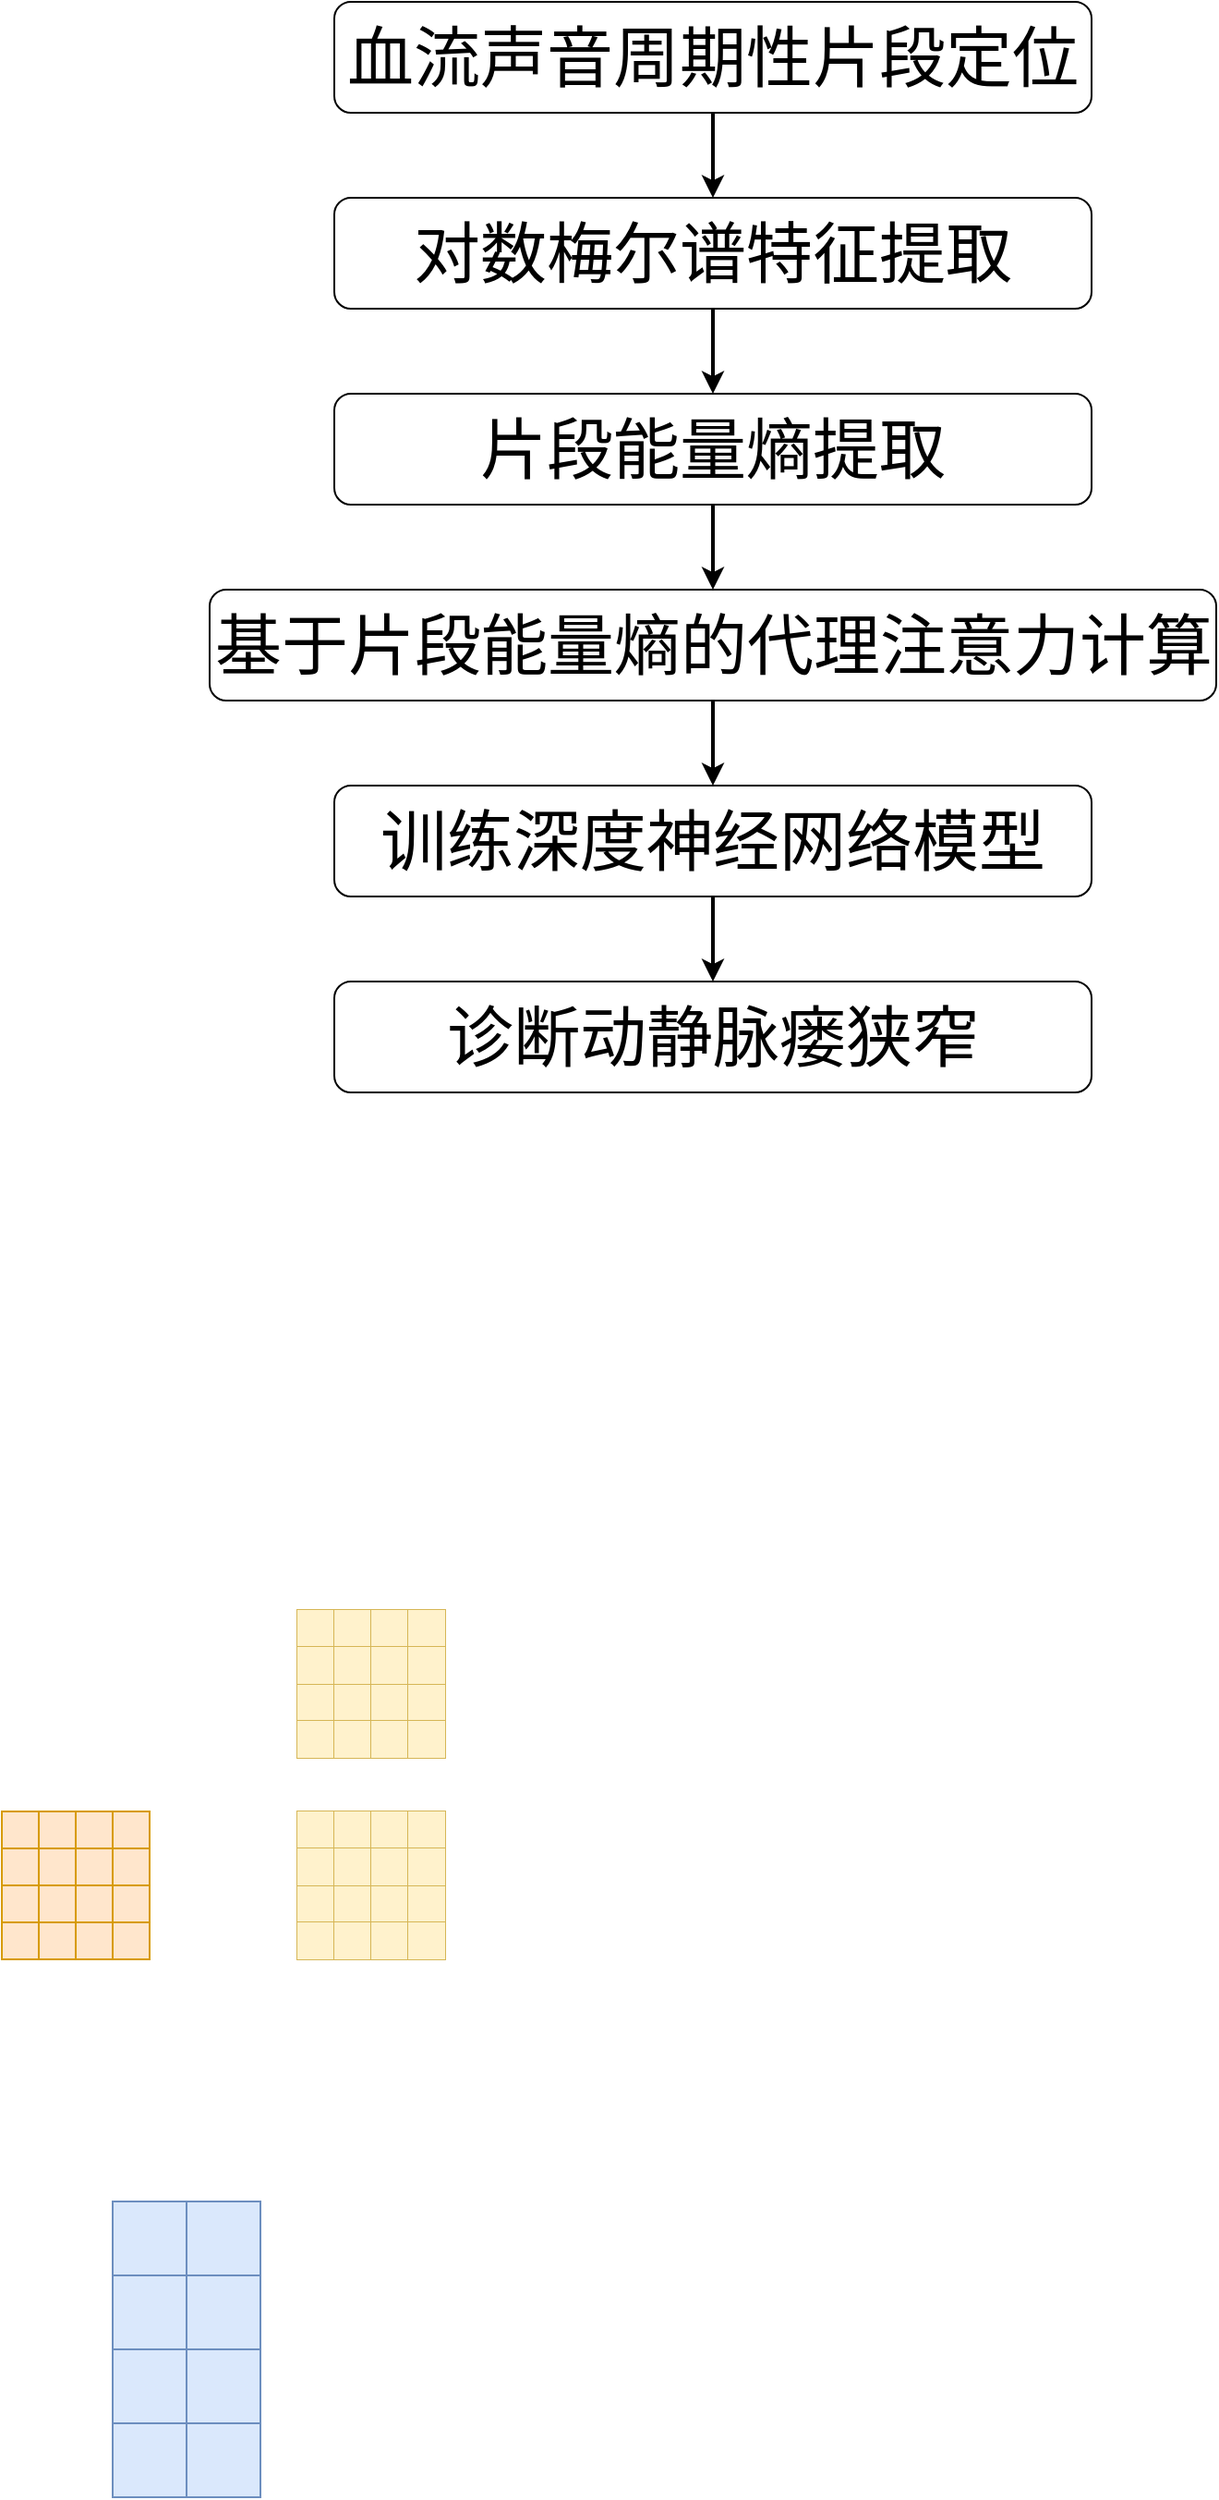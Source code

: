 <mxfile version="27.0.6">
  <diagram name="第 1 页" id="jHWfHnfXvJWiePmlDUtP">
    <mxGraphModel dx="689" dy="368" grid="1" gridSize="10" guides="1" tooltips="1" connect="1" arrows="1" fold="1" page="1" pageScale="1" pageWidth="827" pageHeight="1169" math="0" shadow="0">
      <root>
        <mxCell id="0" />
        <mxCell id="1" parent="0" />
        <mxCell id="iKnaXG9pOddWucdSrnOA-7" style="edgeStyle=orthogonalEdgeStyle;rounded=0;orthogonalLoop=1;jettySize=auto;html=1;entryX=0.5;entryY=0;entryDx=0;entryDy=0;strokeWidth=2;" edge="1" parent="1" source="iKnaXG9pOddWucdSrnOA-1" target="iKnaXG9pOddWucdSrnOA-2">
          <mxGeometry relative="1" as="geometry" />
        </mxCell>
        <mxCell id="iKnaXG9pOddWucdSrnOA-1" value="&lt;font style=&quot;font-size: 36px;&quot;&gt;血流声音周期性片段定位&lt;/font&gt;" style="rounded=1;whiteSpace=wrap;html=1;flipV=1;" vertex="1" parent="1">
          <mxGeometry x="210" y="190" width="410" height="60" as="geometry" />
        </mxCell>
        <mxCell id="iKnaXG9pOddWucdSrnOA-8" style="edgeStyle=orthogonalEdgeStyle;rounded=0;orthogonalLoop=1;jettySize=auto;html=1;entryX=0.5;entryY=0;entryDx=0;entryDy=0;strokeWidth=2;" edge="1" parent="1" source="iKnaXG9pOddWucdSrnOA-2" target="iKnaXG9pOddWucdSrnOA-3">
          <mxGeometry relative="1" as="geometry" />
        </mxCell>
        <mxCell id="iKnaXG9pOddWucdSrnOA-2" value="&lt;font style=&quot;font-size: 36px;&quot;&gt;对数梅尔谱特征提取&lt;/font&gt;" style="rounded=1;whiteSpace=wrap;html=1;flipV=1;" vertex="1" parent="1">
          <mxGeometry x="210" y="296" width="410" height="60" as="geometry" />
        </mxCell>
        <mxCell id="iKnaXG9pOddWucdSrnOA-9" style="edgeStyle=orthogonalEdgeStyle;rounded=0;orthogonalLoop=1;jettySize=auto;html=1;entryX=0.5;entryY=0;entryDx=0;entryDy=0;strokeWidth=2;" edge="1" parent="1" source="iKnaXG9pOddWucdSrnOA-3" target="iKnaXG9pOddWucdSrnOA-4">
          <mxGeometry relative="1" as="geometry" />
        </mxCell>
        <mxCell id="iKnaXG9pOddWucdSrnOA-3" value="&lt;font style=&quot;font-size: 36px;&quot;&gt;片段能量熵提取&lt;/font&gt;" style="rounded=1;whiteSpace=wrap;html=1;flipV=1;" vertex="1" parent="1">
          <mxGeometry x="210" y="402" width="410" height="60" as="geometry" />
        </mxCell>
        <mxCell id="iKnaXG9pOddWucdSrnOA-10" style="edgeStyle=orthogonalEdgeStyle;rounded=0;orthogonalLoop=1;jettySize=auto;html=1;entryX=0.5;entryY=0;entryDx=0;entryDy=0;strokeWidth=2;" edge="1" parent="1" source="iKnaXG9pOddWucdSrnOA-4" target="iKnaXG9pOddWucdSrnOA-5">
          <mxGeometry relative="1" as="geometry" />
        </mxCell>
        <mxCell id="iKnaXG9pOddWucdSrnOA-4" value="&lt;font style=&quot;font-size: 36px;&quot;&gt;基于片段能量熵的代理注意力计算&lt;/font&gt;" style="rounded=1;whiteSpace=wrap;html=1;flipV=1;" vertex="1" parent="1">
          <mxGeometry x="142.5" y="508" width="545" height="60" as="geometry" />
        </mxCell>
        <mxCell id="iKnaXG9pOddWucdSrnOA-11" style="edgeStyle=orthogonalEdgeStyle;rounded=0;orthogonalLoop=1;jettySize=auto;html=1;entryX=0.5;entryY=0;entryDx=0;entryDy=0;strokeWidth=2;" edge="1" parent="1" source="iKnaXG9pOddWucdSrnOA-5" target="iKnaXG9pOddWucdSrnOA-6">
          <mxGeometry relative="1" as="geometry" />
        </mxCell>
        <mxCell id="iKnaXG9pOddWucdSrnOA-5" value="&lt;span style=&quot;font-size: 36px;&quot;&gt;训练深度神经网络模型&lt;/span&gt;" style="rounded=1;whiteSpace=wrap;html=1;flipV=1;" vertex="1" parent="1">
          <mxGeometry x="210" y="614" width="410" height="60" as="geometry" />
        </mxCell>
        <mxCell id="iKnaXG9pOddWucdSrnOA-6" value="&lt;span style=&quot;font-size: 36px;&quot;&gt;诊断动静脉瘘狭窄&lt;/span&gt;" style="rounded=1;whiteSpace=wrap;html=1;flipV=1;" vertex="1" parent="1">
          <mxGeometry x="210" y="720" width="410" height="60" as="geometry" />
        </mxCell>
        <mxCell id="iKnaXG9pOddWucdSrnOA-193" value="" style="group" vertex="1" connectable="0" parent="1">
          <mxGeometry x="30" y="1169" width="80" height="80" as="geometry" />
        </mxCell>
        <mxCell id="iKnaXG9pOddWucdSrnOA-137" value="" style="shape=table;startSize=0;container=1;collapsible=0;childLayout=tableLayout;fillColor=#ffe6cc;strokeColor=#d79b00;" vertex="1" parent="iKnaXG9pOddWucdSrnOA-193">
          <mxGeometry y="40" width="20" height="20" as="geometry" />
        </mxCell>
        <mxCell id="iKnaXG9pOddWucdSrnOA-138" value="" style="shape=tableRow;horizontal=0;startSize=0;swimlaneHead=0;swimlaneBody=0;strokeColor=inherit;top=0;left=0;bottom=0;right=0;collapsible=0;dropTarget=0;fillColor=none;points=[[0,0.5],[1,0.5]];portConstraint=eastwest;" vertex="1" parent="iKnaXG9pOddWucdSrnOA-137">
          <mxGeometry width="20" height="20" as="geometry" />
        </mxCell>
        <mxCell id="iKnaXG9pOddWucdSrnOA-139" value="" style="shape=partialRectangle;html=1;whiteSpace=wrap;connectable=0;strokeColor=inherit;overflow=hidden;fillColor=none;top=0;left=0;bottom=0;right=0;pointerEvents=1;" vertex="1" parent="iKnaXG9pOddWucdSrnOA-138">
          <mxGeometry width="20" height="20" as="geometry">
            <mxRectangle width="20" height="20" as="alternateBounds" />
          </mxGeometry>
        </mxCell>
        <mxCell id="iKnaXG9pOddWucdSrnOA-140" value="" style="shape=partialRectangle;html=1;whiteSpace=wrap;connectable=0;strokeColor=#d79b00;overflow=hidden;fillColor=#ffe6cc;top=0;left=0;bottom=0;right=0;pointerEvents=1;" vertex="1" parent="iKnaXG9pOddWucdSrnOA-193">
          <mxGeometry x="20" y="40" width="20" height="20" as="geometry">
            <mxRectangle width="40" height="40" as="alternateBounds" />
          </mxGeometry>
        </mxCell>
        <mxCell id="iKnaXG9pOddWucdSrnOA-141" value="" style="shape=table;startSize=0;container=1;collapsible=0;childLayout=tableLayout;fillColor=#ffe6cc;strokeColor=#d79b00;" vertex="1" parent="iKnaXG9pOddWucdSrnOA-193">
          <mxGeometry x="20" y="40" width="20" height="20" as="geometry" />
        </mxCell>
        <mxCell id="iKnaXG9pOddWucdSrnOA-142" value="" style="shape=tableRow;horizontal=0;startSize=0;swimlaneHead=0;swimlaneBody=0;strokeColor=inherit;top=0;left=0;bottom=0;right=0;collapsible=0;dropTarget=0;fillColor=none;points=[[0,0.5],[1,0.5]];portConstraint=eastwest;" vertex="1" parent="iKnaXG9pOddWucdSrnOA-141">
          <mxGeometry width="20" height="20" as="geometry" />
        </mxCell>
        <mxCell id="iKnaXG9pOddWucdSrnOA-143" value="" style="shape=partialRectangle;html=1;whiteSpace=wrap;connectable=0;strokeColor=inherit;overflow=hidden;fillColor=none;top=0;left=0;bottom=0;right=0;pointerEvents=1;" vertex="1" parent="iKnaXG9pOddWucdSrnOA-142">
          <mxGeometry width="20" height="20" as="geometry">
            <mxRectangle width="20" height="20" as="alternateBounds" />
          </mxGeometry>
        </mxCell>
        <mxCell id="iKnaXG9pOddWucdSrnOA-144" value="" style="shape=table;startSize=0;container=1;collapsible=0;childLayout=tableLayout;fillColor=#ffe6cc;strokeColor=#d79b00;" vertex="1" parent="iKnaXG9pOddWucdSrnOA-193">
          <mxGeometry y="60" width="20" height="20" as="geometry" />
        </mxCell>
        <mxCell id="iKnaXG9pOddWucdSrnOA-145" value="" style="shape=tableRow;horizontal=0;startSize=0;swimlaneHead=0;swimlaneBody=0;strokeColor=inherit;top=0;left=0;bottom=0;right=0;collapsible=0;dropTarget=0;fillColor=none;points=[[0,0.5],[1,0.5]];portConstraint=eastwest;" vertex="1" parent="iKnaXG9pOddWucdSrnOA-144">
          <mxGeometry width="20" height="20" as="geometry" />
        </mxCell>
        <mxCell id="iKnaXG9pOddWucdSrnOA-146" value="" style="shape=partialRectangle;html=1;whiteSpace=wrap;connectable=0;strokeColor=inherit;overflow=hidden;fillColor=none;top=0;left=0;bottom=0;right=0;pointerEvents=1;" vertex="1" parent="iKnaXG9pOddWucdSrnOA-145">
          <mxGeometry width="20" height="20" as="geometry">
            <mxRectangle width="20" height="20" as="alternateBounds" />
          </mxGeometry>
        </mxCell>
        <mxCell id="iKnaXG9pOddWucdSrnOA-147" value="" style="shape=partialRectangle;html=1;whiteSpace=wrap;connectable=0;strokeColor=#d79b00;overflow=hidden;fillColor=#ffe6cc;top=0;left=0;bottom=0;right=0;pointerEvents=1;" vertex="1" parent="iKnaXG9pOddWucdSrnOA-193">
          <mxGeometry x="20" y="60" width="20" height="20" as="geometry">
            <mxRectangle width="40" height="40" as="alternateBounds" />
          </mxGeometry>
        </mxCell>
        <mxCell id="iKnaXG9pOddWucdSrnOA-148" value="" style="shape=table;startSize=0;container=1;collapsible=0;childLayout=tableLayout;fillColor=#ffe6cc;strokeColor=#d79b00;" vertex="1" parent="iKnaXG9pOddWucdSrnOA-193">
          <mxGeometry x="20" y="60" width="20" height="20" as="geometry" />
        </mxCell>
        <mxCell id="iKnaXG9pOddWucdSrnOA-149" value="" style="shape=tableRow;horizontal=0;startSize=0;swimlaneHead=0;swimlaneBody=0;strokeColor=inherit;top=0;left=0;bottom=0;right=0;collapsible=0;dropTarget=0;fillColor=none;points=[[0,0.5],[1,0.5]];portConstraint=eastwest;" vertex="1" parent="iKnaXG9pOddWucdSrnOA-148">
          <mxGeometry width="20" height="20" as="geometry" />
        </mxCell>
        <mxCell id="iKnaXG9pOddWucdSrnOA-150" value="" style="shape=partialRectangle;html=1;whiteSpace=wrap;connectable=0;strokeColor=inherit;overflow=hidden;fillColor=none;top=0;left=0;bottom=0;right=0;pointerEvents=1;" vertex="1" parent="iKnaXG9pOddWucdSrnOA-149">
          <mxGeometry width="20" height="20" as="geometry">
            <mxRectangle width="20" height="20" as="alternateBounds" />
          </mxGeometry>
        </mxCell>
        <mxCell id="iKnaXG9pOddWucdSrnOA-151" value="" style="shape=table;startSize=0;container=1;collapsible=0;childLayout=tableLayout;fillColor=#ffe6cc;strokeColor=#d79b00;" vertex="1" parent="iKnaXG9pOddWucdSrnOA-193">
          <mxGeometry width="20" height="20" as="geometry" />
        </mxCell>
        <mxCell id="iKnaXG9pOddWucdSrnOA-152" value="" style="shape=tableRow;horizontal=0;startSize=0;swimlaneHead=0;swimlaneBody=0;strokeColor=inherit;top=0;left=0;bottom=0;right=0;collapsible=0;dropTarget=0;fillColor=none;points=[[0,0.5],[1,0.5]];portConstraint=eastwest;" vertex="1" parent="iKnaXG9pOddWucdSrnOA-151">
          <mxGeometry width="20" height="20" as="geometry" />
        </mxCell>
        <mxCell id="iKnaXG9pOddWucdSrnOA-153" value="" style="shape=partialRectangle;html=1;whiteSpace=wrap;connectable=0;strokeColor=inherit;overflow=hidden;fillColor=none;top=0;left=0;bottom=0;right=0;pointerEvents=1;" vertex="1" parent="iKnaXG9pOddWucdSrnOA-152">
          <mxGeometry width="20" height="20" as="geometry">
            <mxRectangle width="20" height="20" as="alternateBounds" />
          </mxGeometry>
        </mxCell>
        <mxCell id="iKnaXG9pOddWucdSrnOA-154" value="" style="shape=partialRectangle;html=1;whiteSpace=wrap;connectable=0;strokeColor=#d79b00;overflow=hidden;fillColor=#ffe6cc;top=0;left=0;bottom=0;right=0;pointerEvents=1;" vertex="1" parent="iKnaXG9pOddWucdSrnOA-193">
          <mxGeometry x="20" width="20" height="20" as="geometry">
            <mxRectangle width="40" height="40" as="alternateBounds" />
          </mxGeometry>
        </mxCell>
        <mxCell id="iKnaXG9pOddWucdSrnOA-155" value="" style="shape=table;startSize=0;container=1;collapsible=0;childLayout=tableLayout;fillColor=#ffe6cc;strokeColor=#d79b00;" vertex="1" parent="iKnaXG9pOddWucdSrnOA-193">
          <mxGeometry x="20" width="20" height="20" as="geometry" />
        </mxCell>
        <mxCell id="iKnaXG9pOddWucdSrnOA-156" value="" style="shape=tableRow;horizontal=0;startSize=0;swimlaneHead=0;swimlaneBody=0;strokeColor=inherit;top=0;left=0;bottom=0;right=0;collapsible=0;dropTarget=0;fillColor=none;points=[[0,0.5],[1,0.5]];portConstraint=eastwest;" vertex="1" parent="iKnaXG9pOddWucdSrnOA-155">
          <mxGeometry width="20" height="20" as="geometry" />
        </mxCell>
        <mxCell id="iKnaXG9pOddWucdSrnOA-157" value="" style="shape=partialRectangle;html=1;whiteSpace=wrap;connectable=0;strokeColor=inherit;overflow=hidden;fillColor=none;top=0;left=0;bottom=0;right=0;pointerEvents=1;" vertex="1" parent="iKnaXG9pOddWucdSrnOA-156">
          <mxGeometry width="20" height="20" as="geometry">
            <mxRectangle width="20" height="20" as="alternateBounds" />
          </mxGeometry>
        </mxCell>
        <mxCell id="iKnaXG9pOddWucdSrnOA-158" value="" style="shape=table;startSize=0;container=1;collapsible=0;childLayout=tableLayout;fillColor=#ffe6cc;strokeColor=#d79b00;" vertex="1" parent="iKnaXG9pOddWucdSrnOA-193">
          <mxGeometry y="20" width="20" height="20" as="geometry" />
        </mxCell>
        <mxCell id="iKnaXG9pOddWucdSrnOA-159" value="" style="shape=tableRow;horizontal=0;startSize=0;swimlaneHead=0;swimlaneBody=0;strokeColor=inherit;top=0;left=0;bottom=0;right=0;collapsible=0;dropTarget=0;fillColor=none;points=[[0,0.5],[1,0.5]];portConstraint=eastwest;" vertex="1" parent="iKnaXG9pOddWucdSrnOA-158">
          <mxGeometry width="20" height="20" as="geometry" />
        </mxCell>
        <mxCell id="iKnaXG9pOddWucdSrnOA-160" value="" style="shape=partialRectangle;html=1;whiteSpace=wrap;connectable=0;strokeColor=inherit;overflow=hidden;fillColor=none;top=0;left=0;bottom=0;right=0;pointerEvents=1;" vertex="1" parent="iKnaXG9pOddWucdSrnOA-159">
          <mxGeometry width="20" height="20" as="geometry">
            <mxRectangle width="20" height="20" as="alternateBounds" />
          </mxGeometry>
        </mxCell>
        <mxCell id="iKnaXG9pOddWucdSrnOA-161" value="" style="shape=partialRectangle;html=1;whiteSpace=wrap;connectable=0;strokeColor=#d79b00;overflow=hidden;fillColor=#ffe6cc;top=0;left=0;bottom=0;right=0;pointerEvents=1;" vertex="1" parent="iKnaXG9pOddWucdSrnOA-193">
          <mxGeometry x="20" y="20" width="20" height="20" as="geometry">
            <mxRectangle width="40" height="40" as="alternateBounds" />
          </mxGeometry>
        </mxCell>
        <mxCell id="iKnaXG9pOddWucdSrnOA-162" value="" style="shape=table;startSize=0;container=1;collapsible=0;childLayout=tableLayout;fillColor=#ffe6cc;strokeColor=#d79b00;" vertex="1" parent="iKnaXG9pOddWucdSrnOA-193">
          <mxGeometry x="20" y="20" width="20" height="20" as="geometry" />
        </mxCell>
        <mxCell id="iKnaXG9pOddWucdSrnOA-163" value="" style="shape=tableRow;horizontal=0;startSize=0;swimlaneHead=0;swimlaneBody=0;strokeColor=inherit;top=0;left=0;bottom=0;right=0;collapsible=0;dropTarget=0;fillColor=none;points=[[0,0.5],[1,0.5]];portConstraint=eastwest;" vertex="1" parent="iKnaXG9pOddWucdSrnOA-162">
          <mxGeometry width="20" height="20" as="geometry" />
        </mxCell>
        <mxCell id="iKnaXG9pOddWucdSrnOA-164" value="" style="shape=partialRectangle;html=1;whiteSpace=wrap;connectable=0;strokeColor=inherit;overflow=hidden;fillColor=none;top=0;left=0;bottom=0;right=0;pointerEvents=1;" vertex="1" parent="iKnaXG9pOddWucdSrnOA-163">
          <mxGeometry width="20" height="20" as="geometry">
            <mxRectangle width="20" height="20" as="alternateBounds" />
          </mxGeometry>
        </mxCell>
        <mxCell id="iKnaXG9pOddWucdSrnOA-165" value="" style="shape=table;startSize=0;container=1;collapsible=0;childLayout=tableLayout;fillColor=#ffe6cc;strokeColor=#d79b00;" vertex="1" parent="iKnaXG9pOddWucdSrnOA-193">
          <mxGeometry x="40" y="40" width="20" height="20" as="geometry" />
        </mxCell>
        <mxCell id="iKnaXG9pOddWucdSrnOA-166" value="" style="shape=tableRow;horizontal=0;startSize=0;swimlaneHead=0;swimlaneBody=0;strokeColor=inherit;top=0;left=0;bottom=0;right=0;collapsible=0;dropTarget=0;fillColor=none;points=[[0,0.5],[1,0.5]];portConstraint=eastwest;" vertex="1" parent="iKnaXG9pOddWucdSrnOA-165">
          <mxGeometry width="20" height="20" as="geometry" />
        </mxCell>
        <mxCell id="iKnaXG9pOddWucdSrnOA-167" value="" style="shape=partialRectangle;html=1;whiteSpace=wrap;connectable=0;strokeColor=inherit;overflow=hidden;fillColor=none;top=0;left=0;bottom=0;right=0;pointerEvents=1;" vertex="1" parent="iKnaXG9pOddWucdSrnOA-166">
          <mxGeometry width="20" height="20" as="geometry">
            <mxRectangle width="20" height="20" as="alternateBounds" />
          </mxGeometry>
        </mxCell>
        <mxCell id="iKnaXG9pOddWucdSrnOA-168" value="" style="shape=partialRectangle;html=1;whiteSpace=wrap;connectable=0;strokeColor=#d79b00;overflow=hidden;fillColor=#ffe6cc;top=0;left=0;bottom=0;right=0;pointerEvents=1;" vertex="1" parent="iKnaXG9pOddWucdSrnOA-193">
          <mxGeometry x="60" y="40" width="20" height="20" as="geometry">
            <mxRectangle width="40" height="40" as="alternateBounds" />
          </mxGeometry>
        </mxCell>
        <mxCell id="iKnaXG9pOddWucdSrnOA-169" value="" style="shape=table;startSize=0;container=1;collapsible=0;childLayout=tableLayout;fillColor=#ffe6cc;strokeColor=#d79b00;" vertex="1" parent="iKnaXG9pOddWucdSrnOA-193">
          <mxGeometry x="60" y="40" width="20" height="20" as="geometry" />
        </mxCell>
        <mxCell id="iKnaXG9pOddWucdSrnOA-170" value="" style="shape=tableRow;horizontal=0;startSize=0;swimlaneHead=0;swimlaneBody=0;strokeColor=inherit;top=0;left=0;bottom=0;right=0;collapsible=0;dropTarget=0;fillColor=none;points=[[0,0.5],[1,0.5]];portConstraint=eastwest;" vertex="1" parent="iKnaXG9pOddWucdSrnOA-169">
          <mxGeometry width="20" height="20" as="geometry" />
        </mxCell>
        <mxCell id="iKnaXG9pOddWucdSrnOA-171" value="" style="shape=partialRectangle;html=1;whiteSpace=wrap;connectable=0;strokeColor=inherit;overflow=hidden;fillColor=none;top=0;left=0;bottom=0;right=0;pointerEvents=1;" vertex="1" parent="iKnaXG9pOddWucdSrnOA-170">
          <mxGeometry width="20" height="20" as="geometry">
            <mxRectangle width="20" height="20" as="alternateBounds" />
          </mxGeometry>
        </mxCell>
        <mxCell id="iKnaXG9pOddWucdSrnOA-172" value="" style="shape=table;startSize=0;container=1;collapsible=0;childLayout=tableLayout;fillColor=#ffe6cc;strokeColor=#d79b00;" vertex="1" parent="iKnaXG9pOddWucdSrnOA-193">
          <mxGeometry x="40" y="60" width="20" height="20" as="geometry" />
        </mxCell>
        <mxCell id="iKnaXG9pOddWucdSrnOA-173" value="" style="shape=tableRow;horizontal=0;startSize=0;swimlaneHead=0;swimlaneBody=0;strokeColor=inherit;top=0;left=0;bottom=0;right=0;collapsible=0;dropTarget=0;fillColor=none;points=[[0,0.5],[1,0.5]];portConstraint=eastwest;" vertex="1" parent="iKnaXG9pOddWucdSrnOA-172">
          <mxGeometry width="20" height="20" as="geometry" />
        </mxCell>
        <mxCell id="iKnaXG9pOddWucdSrnOA-174" value="" style="shape=partialRectangle;html=1;whiteSpace=wrap;connectable=0;strokeColor=inherit;overflow=hidden;fillColor=none;top=0;left=0;bottom=0;right=0;pointerEvents=1;" vertex="1" parent="iKnaXG9pOddWucdSrnOA-173">
          <mxGeometry width="20" height="20" as="geometry">
            <mxRectangle width="20" height="20" as="alternateBounds" />
          </mxGeometry>
        </mxCell>
        <mxCell id="iKnaXG9pOddWucdSrnOA-175" value="" style="shape=partialRectangle;html=1;whiteSpace=wrap;connectable=0;strokeColor=#d79b00;overflow=hidden;fillColor=#ffe6cc;top=0;left=0;bottom=0;right=0;pointerEvents=1;" vertex="1" parent="iKnaXG9pOddWucdSrnOA-193">
          <mxGeometry x="60" y="60" width="20" height="20" as="geometry">
            <mxRectangle width="40" height="40" as="alternateBounds" />
          </mxGeometry>
        </mxCell>
        <mxCell id="iKnaXG9pOddWucdSrnOA-176" value="" style="shape=table;startSize=0;container=1;collapsible=0;childLayout=tableLayout;fillColor=#ffe6cc;strokeColor=#d79b00;" vertex="1" parent="iKnaXG9pOddWucdSrnOA-193">
          <mxGeometry x="60" y="60" width="20" height="20" as="geometry" />
        </mxCell>
        <mxCell id="iKnaXG9pOddWucdSrnOA-177" value="" style="shape=tableRow;horizontal=0;startSize=0;swimlaneHead=0;swimlaneBody=0;strokeColor=inherit;top=0;left=0;bottom=0;right=0;collapsible=0;dropTarget=0;fillColor=none;points=[[0,0.5],[1,0.5]];portConstraint=eastwest;" vertex="1" parent="iKnaXG9pOddWucdSrnOA-176">
          <mxGeometry width="20" height="20" as="geometry" />
        </mxCell>
        <mxCell id="iKnaXG9pOddWucdSrnOA-178" value="" style="shape=partialRectangle;html=1;whiteSpace=wrap;connectable=0;strokeColor=inherit;overflow=hidden;fillColor=none;top=0;left=0;bottom=0;right=0;pointerEvents=1;" vertex="1" parent="iKnaXG9pOddWucdSrnOA-177">
          <mxGeometry width="20" height="20" as="geometry">
            <mxRectangle width="20" height="20" as="alternateBounds" />
          </mxGeometry>
        </mxCell>
        <mxCell id="iKnaXG9pOddWucdSrnOA-179" value="" style="shape=table;startSize=0;container=1;collapsible=0;childLayout=tableLayout;fillColor=#ffe6cc;strokeColor=#d79b00;" vertex="1" parent="iKnaXG9pOddWucdSrnOA-193">
          <mxGeometry x="40" width="20" height="20" as="geometry" />
        </mxCell>
        <mxCell id="iKnaXG9pOddWucdSrnOA-180" value="" style="shape=tableRow;horizontal=0;startSize=0;swimlaneHead=0;swimlaneBody=0;strokeColor=inherit;top=0;left=0;bottom=0;right=0;collapsible=0;dropTarget=0;fillColor=none;points=[[0,0.5],[1,0.5]];portConstraint=eastwest;" vertex="1" parent="iKnaXG9pOddWucdSrnOA-179">
          <mxGeometry width="20" height="20" as="geometry" />
        </mxCell>
        <mxCell id="iKnaXG9pOddWucdSrnOA-181" value="" style="shape=partialRectangle;html=1;whiteSpace=wrap;connectable=0;strokeColor=inherit;overflow=hidden;fillColor=none;top=0;left=0;bottom=0;right=0;pointerEvents=1;" vertex="1" parent="iKnaXG9pOddWucdSrnOA-180">
          <mxGeometry width="20" height="20" as="geometry">
            <mxRectangle width="20" height="20" as="alternateBounds" />
          </mxGeometry>
        </mxCell>
        <mxCell id="iKnaXG9pOddWucdSrnOA-182" value="" style="shape=partialRectangle;html=1;whiteSpace=wrap;connectable=0;strokeColor=#d79b00;overflow=hidden;fillColor=#ffe6cc;top=0;left=0;bottom=0;right=0;pointerEvents=1;" vertex="1" parent="iKnaXG9pOddWucdSrnOA-193">
          <mxGeometry x="60" width="20" height="20" as="geometry">
            <mxRectangle width="40" height="40" as="alternateBounds" />
          </mxGeometry>
        </mxCell>
        <mxCell id="iKnaXG9pOddWucdSrnOA-183" value="" style="shape=table;startSize=0;container=1;collapsible=0;childLayout=tableLayout;fillColor=#ffe6cc;strokeColor=#d79b00;" vertex="1" parent="iKnaXG9pOddWucdSrnOA-193">
          <mxGeometry x="60" width="20" height="20" as="geometry" />
        </mxCell>
        <mxCell id="iKnaXG9pOddWucdSrnOA-184" value="" style="shape=tableRow;horizontal=0;startSize=0;swimlaneHead=0;swimlaneBody=0;strokeColor=inherit;top=0;left=0;bottom=0;right=0;collapsible=0;dropTarget=0;fillColor=none;points=[[0,0.5],[1,0.5]];portConstraint=eastwest;" vertex="1" parent="iKnaXG9pOddWucdSrnOA-183">
          <mxGeometry width="20" height="20" as="geometry" />
        </mxCell>
        <mxCell id="iKnaXG9pOddWucdSrnOA-185" value="" style="shape=partialRectangle;html=1;whiteSpace=wrap;connectable=0;strokeColor=inherit;overflow=hidden;fillColor=none;top=0;left=0;bottom=0;right=0;pointerEvents=1;" vertex="1" parent="iKnaXG9pOddWucdSrnOA-184">
          <mxGeometry width="20" height="20" as="geometry">
            <mxRectangle width="20" height="20" as="alternateBounds" />
          </mxGeometry>
        </mxCell>
        <mxCell id="iKnaXG9pOddWucdSrnOA-186" value="" style="shape=table;startSize=0;container=1;collapsible=0;childLayout=tableLayout;fillColor=#ffe6cc;strokeColor=#d79b00;" vertex="1" parent="iKnaXG9pOddWucdSrnOA-193">
          <mxGeometry x="40" y="20" width="20" height="20" as="geometry" />
        </mxCell>
        <mxCell id="iKnaXG9pOddWucdSrnOA-187" value="" style="shape=tableRow;horizontal=0;startSize=0;swimlaneHead=0;swimlaneBody=0;strokeColor=inherit;top=0;left=0;bottom=0;right=0;collapsible=0;dropTarget=0;fillColor=none;points=[[0,0.5],[1,0.5]];portConstraint=eastwest;" vertex="1" parent="iKnaXG9pOddWucdSrnOA-186">
          <mxGeometry width="20" height="20" as="geometry" />
        </mxCell>
        <mxCell id="iKnaXG9pOddWucdSrnOA-188" value="" style="shape=partialRectangle;html=1;whiteSpace=wrap;connectable=0;strokeColor=inherit;overflow=hidden;fillColor=none;top=0;left=0;bottom=0;right=0;pointerEvents=1;" vertex="1" parent="iKnaXG9pOddWucdSrnOA-187">
          <mxGeometry width="20" height="20" as="geometry">
            <mxRectangle width="20" height="20" as="alternateBounds" />
          </mxGeometry>
        </mxCell>
        <mxCell id="iKnaXG9pOddWucdSrnOA-189" value="" style="shape=partialRectangle;html=1;whiteSpace=wrap;connectable=0;strokeColor=#d79b00;overflow=hidden;fillColor=#ffe6cc;top=0;left=0;bottom=0;right=0;pointerEvents=1;" vertex="1" parent="iKnaXG9pOddWucdSrnOA-193">
          <mxGeometry x="60" y="20" width="20" height="20" as="geometry">
            <mxRectangle width="40" height="40" as="alternateBounds" />
          </mxGeometry>
        </mxCell>
        <mxCell id="iKnaXG9pOddWucdSrnOA-190" value="" style="shape=table;startSize=0;container=1;collapsible=0;childLayout=tableLayout;fillColor=#ffe6cc;strokeColor=#d79b00;" vertex="1" parent="iKnaXG9pOddWucdSrnOA-193">
          <mxGeometry x="60" y="20" width="20" height="20" as="geometry" />
        </mxCell>
        <mxCell id="iKnaXG9pOddWucdSrnOA-191" value="" style="shape=tableRow;horizontal=0;startSize=0;swimlaneHead=0;swimlaneBody=0;strokeColor=inherit;top=0;left=0;bottom=0;right=0;collapsible=0;dropTarget=0;fillColor=none;points=[[0,0.5],[1,0.5]];portConstraint=eastwest;" vertex="1" parent="iKnaXG9pOddWucdSrnOA-190">
          <mxGeometry width="20" height="20" as="geometry" />
        </mxCell>
        <mxCell id="iKnaXG9pOddWucdSrnOA-192" value="" style="shape=partialRectangle;html=1;whiteSpace=wrap;connectable=0;strokeColor=inherit;overflow=hidden;fillColor=none;top=0;left=0;bottom=0;right=0;pointerEvents=1;" vertex="1" parent="iKnaXG9pOddWucdSrnOA-191">
          <mxGeometry width="20" height="20" as="geometry">
            <mxRectangle width="20" height="20" as="alternateBounds" />
          </mxGeometry>
        </mxCell>
        <mxCell id="iKnaXG9pOddWucdSrnOA-194" value="" style="group" vertex="1" connectable="0" parent="1">
          <mxGeometry x="90" y="1380" width="80" height="160" as="geometry" />
        </mxCell>
        <mxCell id="iKnaXG9pOddWucdSrnOA-81" value="" style="shape=table;startSize=0;container=1;collapsible=0;childLayout=tableLayout;fillColor=#dae8fc;strokeColor=#6c8ebf;" vertex="1" parent="iKnaXG9pOddWucdSrnOA-194">
          <mxGeometry y="80" width="40" height="40" as="geometry" />
        </mxCell>
        <mxCell id="iKnaXG9pOddWucdSrnOA-82" value="" style="shape=tableRow;horizontal=0;startSize=0;swimlaneHead=0;swimlaneBody=0;strokeColor=inherit;top=0;left=0;bottom=0;right=0;collapsible=0;dropTarget=0;fillColor=none;points=[[0,0.5],[1,0.5]];portConstraint=eastwest;" vertex="1" parent="iKnaXG9pOddWucdSrnOA-81">
          <mxGeometry width="40" height="40" as="geometry" />
        </mxCell>
        <mxCell id="iKnaXG9pOddWucdSrnOA-83" value="" style="shape=partialRectangle;html=1;whiteSpace=wrap;connectable=0;strokeColor=inherit;overflow=hidden;fillColor=none;top=0;left=0;bottom=0;right=0;pointerEvents=1;" vertex="1" parent="iKnaXG9pOddWucdSrnOA-82">
          <mxGeometry width="40" height="40" as="geometry">
            <mxRectangle width="40" height="40" as="alternateBounds" />
          </mxGeometry>
        </mxCell>
        <mxCell id="iKnaXG9pOddWucdSrnOA-84" value="" style="shape=partialRectangle;html=1;whiteSpace=wrap;connectable=0;strokeColor=inherit;overflow=hidden;fillColor=none;top=0;left=0;bottom=0;right=0;pointerEvents=1;" vertex="1" parent="iKnaXG9pOddWucdSrnOA-194">
          <mxGeometry x="40" y="80" width="40" height="40" as="geometry">
            <mxRectangle width="40" height="40" as="alternateBounds" />
          </mxGeometry>
        </mxCell>
        <mxCell id="iKnaXG9pOddWucdSrnOA-85" value="" style="shape=table;startSize=0;container=1;collapsible=0;childLayout=tableLayout;fillColor=#dae8fc;strokeColor=#6c8ebf;" vertex="1" parent="iKnaXG9pOddWucdSrnOA-194">
          <mxGeometry x="40" y="80" width="40" height="40" as="geometry" />
        </mxCell>
        <mxCell id="iKnaXG9pOddWucdSrnOA-86" value="" style="shape=tableRow;horizontal=0;startSize=0;swimlaneHead=0;swimlaneBody=0;strokeColor=inherit;top=0;left=0;bottom=0;right=0;collapsible=0;dropTarget=0;fillColor=none;points=[[0,0.5],[1,0.5]];portConstraint=eastwest;" vertex="1" parent="iKnaXG9pOddWucdSrnOA-85">
          <mxGeometry width="40" height="40" as="geometry" />
        </mxCell>
        <mxCell id="iKnaXG9pOddWucdSrnOA-87" value="" style="shape=partialRectangle;html=1;whiteSpace=wrap;connectable=0;strokeColor=inherit;overflow=hidden;fillColor=none;top=0;left=0;bottom=0;right=0;pointerEvents=1;" vertex="1" parent="iKnaXG9pOddWucdSrnOA-86">
          <mxGeometry width="40" height="40" as="geometry">
            <mxRectangle width="40" height="40" as="alternateBounds" />
          </mxGeometry>
        </mxCell>
        <mxCell id="iKnaXG9pOddWucdSrnOA-88" value="" style="shape=table;startSize=0;container=1;collapsible=0;childLayout=tableLayout;fillColor=#dae8fc;strokeColor=#6c8ebf;" vertex="1" parent="iKnaXG9pOddWucdSrnOA-194">
          <mxGeometry y="120" width="40" height="40" as="geometry" />
        </mxCell>
        <mxCell id="iKnaXG9pOddWucdSrnOA-89" value="" style="shape=tableRow;horizontal=0;startSize=0;swimlaneHead=0;swimlaneBody=0;strokeColor=inherit;top=0;left=0;bottom=0;right=0;collapsible=0;dropTarget=0;fillColor=none;points=[[0,0.5],[1,0.5]];portConstraint=eastwest;" vertex="1" parent="iKnaXG9pOddWucdSrnOA-88">
          <mxGeometry width="40" height="40" as="geometry" />
        </mxCell>
        <mxCell id="iKnaXG9pOddWucdSrnOA-90" value="" style="shape=partialRectangle;html=1;whiteSpace=wrap;connectable=0;strokeColor=inherit;overflow=hidden;fillColor=none;top=0;left=0;bottom=0;right=0;pointerEvents=1;" vertex="1" parent="iKnaXG9pOddWucdSrnOA-89">
          <mxGeometry width="40" height="40" as="geometry">
            <mxRectangle width="40" height="40" as="alternateBounds" />
          </mxGeometry>
        </mxCell>
        <mxCell id="iKnaXG9pOddWucdSrnOA-91" value="" style="shape=partialRectangle;html=1;whiteSpace=wrap;connectable=0;strokeColor=inherit;overflow=hidden;fillColor=none;top=0;left=0;bottom=0;right=0;pointerEvents=1;" vertex="1" parent="iKnaXG9pOddWucdSrnOA-194">
          <mxGeometry x="40" y="120" width="40" height="40" as="geometry">
            <mxRectangle width="40" height="40" as="alternateBounds" />
          </mxGeometry>
        </mxCell>
        <mxCell id="iKnaXG9pOddWucdSrnOA-92" value="" style="shape=table;startSize=0;container=1;collapsible=0;childLayout=tableLayout;fillColor=#dae8fc;strokeColor=#6c8ebf;" vertex="1" parent="iKnaXG9pOddWucdSrnOA-194">
          <mxGeometry x="40" y="120" width="40" height="40" as="geometry" />
        </mxCell>
        <mxCell id="iKnaXG9pOddWucdSrnOA-93" value="" style="shape=tableRow;horizontal=0;startSize=0;swimlaneHead=0;swimlaneBody=0;strokeColor=inherit;top=0;left=0;bottom=0;right=0;collapsible=0;dropTarget=0;fillColor=none;points=[[0,0.5],[1,0.5]];portConstraint=eastwest;" vertex="1" parent="iKnaXG9pOddWucdSrnOA-92">
          <mxGeometry width="40" height="40" as="geometry" />
        </mxCell>
        <mxCell id="iKnaXG9pOddWucdSrnOA-94" value="" style="shape=partialRectangle;html=1;whiteSpace=wrap;connectable=0;strokeColor=inherit;overflow=hidden;fillColor=none;top=0;left=0;bottom=0;right=0;pointerEvents=1;" vertex="1" parent="iKnaXG9pOddWucdSrnOA-93">
          <mxGeometry width="40" height="40" as="geometry">
            <mxRectangle width="40" height="40" as="alternateBounds" />
          </mxGeometry>
        </mxCell>
        <mxCell id="iKnaXG9pOddWucdSrnOA-95" value="" style="shape=table;startSize=0;container=1;collapsible=0;childLayout=tableLayout;fillColor=#dae8fc;strokeColor=#6c8ebf;" vertex="1" parent="iKnaXG9pOddWucdSrnOA-194">
          <mxGeometry width="40" height="40" as="geometry" />
        </mxCell>
        <mxCell id="iKnaXG9pOddWucdSrnOA-96" value="" style="shape=tableRow;horizontal=0;startSize=0;swimlaneHead=0;swimlaneBody=0;strokeColor=inherit;top=0;left=0;bottom=0;right=0;collapsible=0;dropTarget=0;fillColor=none;points=[[0,0.5],[1,0.5]];portConstraint=eastwest;" vertex="1" parent="iKnaXG9pOddWucdSrnOA-95">
          <mxGeometry width="40" height="40" as="geometry" />
        </mxCell>
        <mxCell id="iKnaXG9pOddWucdSrnOA-97" value="" style="shape=partialRectangle;html=1;whiteSpace=wrap;connectable=0;strokeColor=inherit;overflow=hidden;fillColor=none;top=0;left=0;bottom=0;right=0;pointerEvents=1;" vertex="1" parent="iKnaXG9pOddWucdSrnOA-96">
          <mxGeometry width="40" height="40" as="geometry">
            <mxRectangle width="40" height="40" as="alternateBounds" />
          </mxGeometry>
        </mxCell>
        <mxCell id="iKnaXG9pOddWucdSrnOA-98" value="" style="shape=partialRectangle;html=1;whiteSpace=wrap;connectable=0;strokeColor=inherit;overflow=hidden;fillColor=none;top=0;left=0;bottom=0;right=0;pointerEvents=1;" vertex="1" parent="iKnaXG9pOddWucdSrnOA-194">
          <mxGeometry x="40" width="40" height="40" as="geometry">
            <mxRectangle width="40" height="40" as="alternateBounds" />
          </mxGeometry>
        </mxCell>
        <mxCell id="iKnaXG9pOddWucdSrnOA-99" value="" style="shape=table;startSize=0;container=1;collapsible=0;childLayout=tableLayout;fillColor=#dae8fc;strokeColor=#6c8ebf;" vertex="1" parent="iKnaXG9pOddWucdSrnOA-194">
          <mxGeometry x="40" width="40" height="40" as="geometry" />
        </mxCell>
        <mxCell id="iKnaXG9pOddWucdSrnOA-100" value="" style="shape=tableRow;horizontal=0;startSize=0;swimlaneHead=0;swimlaneBody=0;strokeColor=inherit;top=0;left=0;bottom=0;right=0;collapsible=0;dropTarget=0;fillColor=none;points=[[0,0.5],[1,0.5]];portConstraint=eastwest;" vertex="1" parent="iKnaXG9pOddWucdSrnOA-99">
          <mxGeometry width="40" height="40" as="geometry" />
        </mxCell>
        <mxCell id="iKnaXG9pOddWucdSrnOA-101" value="" style="shape=partialRectangle;html=1;whiteSpace=wrap;connectable=0;strokeColor=inherit;overflow=hidden;fillColor=none;top=0;left=0;bottom=0;right=0;pointerEvents=1;" vertex="1" parent="iKnaXG9pOddWucdSrnOA-100">
          <mxGeometry width="40" height="40" as="geometry">
            <mxRectangle width="40" height="40" as="alternateBounds" />
          </mxGeometry>
        </mxCell>
        <mxCell id="iKnaXG9pOddWucdSrnOA-102" value="" style="shape=table;startSize=0;container=1;collapsible=0;childLayout=tableLayout;fillColor=#dae8fc;strokeColor=#6c8ebf;" vertex="1" parent="iKnaXG9pOddWucdSrnOA-194">
          <mxGeometry y="40" width="40" height="40" as="geometry" />
        </mxCell>
        <mxCell id="iKnaXG9pOddWucdSrnOA-103" value="" style="shape=tableRow;horizontal=0;startSize=0;swimlaneHead=0;swimlaneBody=0;strokeColor=inherit;top=0;left=0;bottom=0;right=0;collapsible=0;dropTarget=0;fillColor=none;points=[[0,0.5],[1,0.5]];portConstraint=eastwest;" vertex="1" parent="iKnaXG9pOddWucdSrnOA-102">
          <mxGeometry width="40" height="40" as="geometry" />
        </mxCell>
        <mxCell id="iKnaXG9pOddWucdSrnOA-104" value="" style="shape=partialRectangle;html=1;whiteSpace=wrap;connectable=0;strokeColor=inherit;overflow=hidden;fillColor=none;top=0;left=0;bottom=0;right=0;pointerEvents=1;" vertex="1" parent="iKnaXG9pOddWucdSrnOA-103">
          <mxGeometry width="40" height="40" as="geometry">
            <mxRectangle width="40" height="40" as="alternateBounds" />
          </mxGeometry>
        </mxCell>
        <mxCell id="iKnaXG9pOddWucdSrnOA-105" value="" style="shape=partialRectangle;html=1;whiteSpace=wrap;connectable=0;strokeColor=inherit;overflow=hidden;fillColor=none;top=0;left=0;bottom=0;right=0;pointerEvents=1;" vertex="1" parent="iKnaXG9pOddWucdSrnOA-194">
          <mxGeometry x="40" y="40" width="40" height="40" as="geometry">
            <mxRectangle width="40" height="40" as="alternateBounds" />
          </mxGeometry>
        </mxCell>
        <mxCell id="iKnaXG9pOddWucdSrnOA-106" value="" style="shape=table;startSize=0;container=1;collapsible=0;childLayout=tableLayout;fillColor=#dae8fc;strokeColor=#6c8ebf;" vertex="1" parent="iKnaXG9pOddWucdSrnOA-194">
          <mxGeometry x="40" y="40" width="40" height="40" as="geometry" />
        </mxCell>
        <mxCell id="iKnaXG9pOddWucdSrnOA-107" value="" style="shape=tableRow;horizontal=0;startSize=0;swimlaneHead=0;swimlaneBody=0;strokeColor=inherit;top=0;left=0;bottom=0;right=0;collapsible=0;dropTarget=0;fillColor=none;points=[[0,0.5],[1,0.5]];portConstraint=eastwest;" vertex="1" parent="iKnaXG9pOddWucdSrnOA-106">
          <mxGeometry width="40" height="40" as="geometry" />
        </mxCell>
        <mxCell id="iKnaXG9pOddWucdSrnOA-108" value="" style="shape=partialRectangle;html=1;whiteSpace=wrap;connectable=0;strokeColor=inherit;overflow=hidden;fillColor=none;top=0;left=0;bottom=0;right=0;pointerEvents=1;" vertex="1" parent="iKnaXG9pOddWucdSrnOA-107">
          <mxGeometry width="40" height="40" as="geometry">
            <mxRectangle width="40" height="40" as="alternateBounds" />
          </mxGeometry>
        </mxCell>
        <mxCell id="iKnaXG9pOddWucdSrnOA-196" value="" style="group;fillColor=#fff2cc;strokeColor=#d6b656;" vertex="1" connectable="0" parent="1">
          <mxGeometry x="190" y="1060" width="80" height="80" as="geometry" />
        </mxCell>
        <mxCell id="iKnaXG9pOddWucdSrnOA-197" value="" style="shape=table;startSize=0;container=1;collapsible=0;childLayout=tableLayout;fillColor=#fff2cc;strokeColor=#d6b656;" vertex="1" parent="iKnaXG9pOddWucdSrnOA-196">
          <mxGeometry y="40" width="20" height="20" as="geometry" />
        </mxCell>
        <mxCell id="iKnaXG9pOddWucdSrnOA-198" value="" style="shape=tableRow;horizontal=0;startSize=0;swimlaneHead=0;swimlaneBody=0;strokeColor=#d6b656;top=0;left=0;bottom=0;right=0;collapsible=0;dropTarget=0;fillColor=#fff2cc;points=[[0,0.5],[1,0.5]];portConstraint=eastwest;" vertex="1" parent="iKnaXG9pOddWucdSrnOA-197">
          <mxGeometry width="20" height="20" as="geometry" />
        </mxCell>
        <mxCell id="iKnaXG9pOddWucdSrnOA-199" value="" style="shape=partialRectangle;html=1;whiteSpace=wrap;connectable=0;strokeColor=#d6b656;overflow=hidden;fillColor=#fff2cc;top=0;left=0;bottom=0;right=0;pointerEvents=1;" vertex="1" parent="iKnaXG9pOddWucdSrnOA-198">
          <mxGeometry width="20" height="20" as="geometry">
            <mxRectangle width="20" height="20" as="alternateBounds" />
          </mxGeometry>
        </mxCell>
        <mxCell id="iKnaXG9pOddWucdSrnOA-200" value="" style="shape=partialRectangle;html=1;whiteSpace=wrap;connectable=0;strokeColor=#d6b656;overflow=hidden;fillColor=#fff2cc;top=0;left=0;bottom=0;right=0;pointerEvents=1;" vertex="1" parent="iKnaXG9pOddWucdSrnOA-196">
          <mxGeometry x="20" y="40" width="20" height="20" as="geometry">
            <mxRectangle width="40" height="40" as="alternateBounds" />
          </mxGeometry>
        </mxCell>
        <mxCell id="iKnaXG9pOddWucdSrnOA-201" value="" style="shape=table;startSize=0;container=1;collapsible=0;childLayout=tableLayout;fillColor=#fff2cc;strokeColor=#d6b656;" vertex="1" parent="iKnaXG9pOddWucdSrnOA-196">
          <mxGeometry x="20" y="40" width="20" height="20" as="geometry" />
        </mxCell>
        <mxCell id="iKnaXG9pOddWucdSrnOA-202" value="" style="shape=tableRow;horizontal=0;startSize=0;swimlaneHead=0;swimlaneBody=0;strokeColor=#d6b656;top=0;left=0;bottom=0;right=0;collapsible=0;dropTarget=0;fillColor=#fff2cc;points=[[0,0.5],[1,0.5]];portConstraint=eastwest;" vertex="1" parent="iKnaXG9pOddWucdSrnOA-201">
          <mxGeometry width="20" height="20" as="geometry" />
        </mxCell>
        <mxCell id="iKnaXG9pOddWucdSrnOA-203" value="" style="shape=partialRectangle;html=1;whiteSpace=wrap;connectable=0;strokeColor=#d6b656;overflow=hidden;fillColor=#fff2cc;top=0;left=0;bottom=0;right=0;pointerEvents=1;" vertex="1" parent="iKnaXG9pOddWucdSrnOA-202">
          <mxGeometry width="20" height="20" as="geometry">
            <mxRectangle width="20" height="20" as="alternateBounds" />
          </mxGeometry>
        </mxCell>
        <mxCell id="iKnaXG9pOddWucdSrnOA-204" value="" style="shape=table;startSize=0;container=1;collapsible=0;childLayout=tableLayout;fillColor=#fff2cc;strokeColor=#d6b656;" vertex="1" parent="iKnaXG9pOddWucdSrnOA-196">
          <mxGeometry y="60" width="20" height="20" as="geometry" />
        </mxCell>
        <mxCell id="iKnaXG9pOddWucdSrnOA-205" value="" style="shape=tableRow;horizontal=0;startSize=0;swimlaneHead=0;swimlaneBody=0;strokeColor=#d6b656;top=0;left=0;bottom=0;right=0;collapsible=0;dropTarget=0;fillColor=#fff2cc;points=[[0,0.5],[1,0.5]];portConstraint=eastwest;" vertex="1" parent="iKnaXG9pOddWucdSrnOA-204">
          <mxGeometry width="20" height="20" as="geometry" />
        </mxCell>
        <mxCell id="iKnaXG9pOddWucdSrnOA-206" value="" style="shape=partialRectangle;html=1;whiteSpace=wrap;connectable=0;strokeColor=#d6b656;overflow=hidden;fillColor=#fff2cc;top=0;left=0;bottom=0;right=0;pointerEvents=1;" vertex="1" parent="iKnaXG9pOddWucdSrnOA-205">
          <mxGeometry width="20" height="20" as="geometry">
            <mxRectangle width="20" height="20" as="alternateBounds" />
          </mxGeometry>
        </mxCell>
        <mxCell id="iKnaXG9pOddWucdSrnOA-207" value="" style="shape=partialRectangle;html=1;whiteSpace=wrap;connectable=0;strokeColor=#d6b656;overflow=hidden;fillColor=#fff2cc;top=0;left=0;bottom=0;right=0;pointerEvents=1;" vertex="1" parent="iKnaXG9pOddWucdSrnOA-196">
          <mxGeometry x="20" y="60" width="20" height="20" as="geometry">
            <mxRectangle width="40" height="40" as="alternateBounds" />
          </mxGeometry>
        </mxCell>
        <mxCell id="iKnaXG9pOddWucdSrnOA-208" value="" style="shape=table;startSize=0;container=1;collapsible=0;childLayout=tableLayout;fillColor=#fff2cc;strokeColor=#d6b656;" vertex="1" parent="iKnaXG9pOddWucdSrnOA-196">
          <mxGeometry x="20" y="60" width="20" height="20" as="geometry" />
        </mxCell>
        <mxCell id="iKnaXG9pOddWucdSrnOA-209" value="" style="shape=tableRow;horizontal=0;startSize=0;swimlaneHead=0;swimlaneBody=0;strokeColor=#d6b656;top=0;left=0;bottom=0;right=0;collapsible=0;dropTarget=0;fillColor=#fff2cc;points=[[0,0.5],[1,0.5]];portConstraint=eastwest;" vertex="1" parent="iKnaXG9pOddWucdSrnOA-208">
          <mxGeometry width="20" height="20" as="geometry" />
        </mxCell>
        <mxCell id="iKnaXG9pOddWucdSrnOA-210" value="" style="shape=partialRectangle;html=1;whiteSpace=wrap;connectable=0;strokeColor=#d6b656;overflow=hidden;fillColor=#fff2cc;top=0;left=0;bottom=0;right=0;pointerEvents=1;" vertex="1" parent="iKnaXG9pOddWucdSrnOA-209">
          <mxGeometry width="20" height="20" as="geometry">
            <mxRectangle width="20" height="20" as="alternateBounds" />
          </mxGeometry>
        </mxCell>
        <mxCell id="iKnaXG9pOddWucdSrnOA-211" value="" style="shape=table;startSize=0;container=1;collapsible=0;childLayout=tableLayout;fillColor=#fff2cc;strokeColor=#d6b656;" vertex="1" parent="iKnaXG9pOddWucdSrnOA-196">
          <mxGeometry width="20" height="20" as="geometry" />
        </mxCell>
        <mxCell id="iKnaXG9pOddWucdSrnOA-212" value="" style="shape=tableRow;horizontal=0;startSize=0;swimlaneHead=0;swimlaneBody=0;strokeColor=#d6b656;top=0;left=0;bottom=0;right=0;collapsible=0;dropTarget=0;fillColor=#fff2cc;points=[[0,0.5],[1,0.5]];portConstraint=eastwest;" vertex="1" parent="iKnaXG9pOddWucdSrnOA-211">
          <mxGeometry width="20" height="20" as="geometry" />
        </mxCell>
        <mxCell id="iKnaXG9pOddWucdSrnOA-213" value="" style="shape=partialRectangle;html=1;whiteSpace=wrap;connectable=0;strokeColor=#d6b656;overflow=hidden;fillColor=#fff2cc;top=0;left=0;bottom=0;right=0;pointerEvents=1;" vertex="1" parent="iKnaXG9pOddWucdSrnOA-212">
          <mxGeometry width="20" height="20" as="geometry">
            <mxRectangle width="20" height="20" as="alternateBounds" />
          </mxGeometry>
        </mxCell>
        <mxCell id="iKnaXG9pOddWucdSrnOA-214" value="" style="shape=partialRectangle;html=1;whiteSpace=wrap;connectable=0;strokeColor=#d6b656;overflow=hidden;fillColor=#fff2cc;top=0;left=0;bottom=0;right=0;pointerEvents=1;" vertex="1" parent="iKnaXG9pOddWucdSrnOA-196">
          <mxGeometry x="20" width="20" height="20" as="geometry">
            <mxRectangle width="40" height="40" as="alternateBounds" />
          </mxGeometry>
        </mxCell>
        <mxCell id="iKnaXG9pOddWucdSrnOA-215" value="" style="shape=table;startSize=0;container=1;collapsible=0;childLayout=tableLayout;fillColor=#fff2cc;strokeColor=#d6b656;" vertex="1" parent="iKnaXG9pOddWucdSrnOA-196">
          <mxGeometry x="20" width="20" height="20" as="geometry" />
        </mxCell>
        <mxCell id="iKnaXG9pOddWucdSrnOA-216" value="" style="shape=tableRow;horizontal=0;startSize=0;swimlaneHead=0;swimlaneBody=0;strokeColor=#d6b656;top=0;left=0;bottom=0;right=0;collapsible=0;dropTarget=0;fillColor=#fff2cc;points=[[0,0.5],[1,0.5]];portConstraint=eastwest;" vertex="1" parent="iKnaXG9pOddWucdSrnOA-215">
          <mxGeometry width="20" height="20" as="geometry" />
        </mxCell>
        <mxCell id="iKnaXG9pOddWucdSrnOA-217" value="" style="shape=partialRectangle;html=1;whiteSpace=wrap;connectable=0;strokeColor=#d6b656;overflow=hidden;fillColor=#fff2cc;top=0;left=0;bottom=0;right=0;pointerEvents=1;" vertex="1" parent="iKnaXG9pOddWucdSrnOA-216">
          <mxGeometry width="20" height="20" as="geometry">
            <mxRectangle width="20" height="20" as="alternateBounds" />
          </mxGeometry>
        </mxCell>
        <mxCell id="iKnaXG9pOddWucdSrnOA-218" value="" style="shape=table;startSize=0;container=1;collapsible=0;childLayout=tableLayout;fillColor=#fff2cc;strokeColor=#d6b656;" vertex="1" parent="iKnaXG9pOddWucdSrnOA-196">
          <mxGeometry y="20" width="20" height="20" as="geometry" />
        </mxCell>
        <mxCell id="iKnaXG9pOddWucdSrnOA-219" value="" style="shape=tableRow;horizontal=0;startSize=0;swimlaneHead=0;swimlaneBody=0;strokeColor=#d6b656;top=0;left=0;bottom=0;right=0;collapsible=0;dropTarget=0;fillColor=#fff2cc;points=[[0,0.5],[1,0.5]];portConstraint=eastwest;" vertex="1" parent="iKnaXG9pOddWucdSrnOA-218">
          <mxGeometry width="20" height="20" as="geometry" />
        </mxCell>
        <mxCell id="iKnaXG9pOddWucdSrnOA-220" value="" style="shape=partialRectangle;html=1;whiteSpace=wrap;connectable=0;strokeColor=#d6b656;overflow=hidden;fillColor=#fff2cc;top=0;left=0;bottom=0;right=0;pointerEvents=1;" vertex="1" parent="iKnaXG9pOddWucdSrnOA-219">
          <mxGeometry width="20" height="20" as="geometry">
            <mxRectangle width="20" height="20" as="alternateBounds" />
          </mxGeometry>
        </mxCell>
        <mxCell id="iKnaXG9pOddWucdSrnOA-221" value="" style="shape=partialRectangle;html=1;whiteSpace=wrap;connectable=0;strokeColor=#d6b656;overflow=hidden;fillColor=#fff2cc;top=0;left=0;bottom=0;right=0;pointerEvents=1;" vertex="1" parent="iKnaXG9pOddWucdSrnOA-196">
          <mxGeometry x="20" y="20" width="20" height="20" as="geometry">
            <mxRectangle width="40" height="40" as="alternateBounds" />
          </mxGeometry>
        </mxCell>
        <mxCell id="iKnaXG9pOddWucdSrnOA-222" value="" style="shape=table;startSize=0;container=1;collapsible=0;childLayout=tableLayout;fillColor=#fff2cc;strokeColor=#d6b656;" vertex="1" parent="iKnaXG9pOddWucdSrnOA-196">
          <mxGeometry x="20" y="20" width="20" height="20" as="geometry" />
        </mxCell>
        <mxCell id="iKnaXG9pOddWucdSrnOA-223" value="" style="shape=tableRow;horizontal=0;startSize=0;swimlaneHead=0;swimlaneBody=0;strokeColor=#d6b656;top=0;left=0;bottom=0;right=0;collapsible=0;dropTarget=0;fillColor=#fff2cc;points=[[0,0.5],[1,0.5]];portConstraint=eastwest;" vertex="1" parent="iKnaXG9pOddWucdSrnOA-222">
          <mxGeometry width="20" height="20" as="geometry" />
        </mxCell>
        <mxCell id="iKnaXG9pOddWucdSrnOA-224" value="" style="shape=partialRectangle;html=1;whiteSpace=wrap;connectable=0;strokeColor=#d6b656;overflow=hidden;fillColor=#fff2cc;top=0;left=0;bottom=0;right=0;pointerEvents=1;" vertex="1" parent="iKnaXG9pOddWucdSrnOA-223">
          <mxGeometry width="20" height="20" as="geometry">
            <mxRectangle width="20" height="20" as="alternateBounds" />
          </mxGeometry>
        </mxCell>
        <mxCell id="iKnaXG9pOddWucdSrnOA-225" value="" style="shape=table;startSize=0;container=1;collapsible=0;childLayout=tableLayout;fillColor=#fff2cc;strokeColor=#d6b656;" vertex="1" parent="iKnaXG9pOddWucdSrnOA-196">
          <mxGeometry x="40" y="40" width="20" height="20" as="geometry" />
        </mxCell>
        <mxCell id="iKnaXG9pOddWucdSrnOA-226" value="" style="shape=tableRow;horizontal=0;startSize=0;swimlaneHead=0;swimlaneBody=0;strokeColor=#d6b656;top=0;left=0;bottom=0;right=0;collapsible=0;dropTarget=0;fillColor=#fff2cc;points=[[0,0.5],[1,0.5]];portConstraint=eastwest;" vertex="1" parent="iKnaXG9pOddWucdSrnOA-225">
          <mxGeometry width="20" height="20" as="geometry" />
        </mxCell>
        <mxCell id="iKnaXG9pOddWucdSrnOA-227" value="" style="shape=partialRectangle;html=1;whiteSpace=wrap;connectable=0;strokeColor=#d6b656;overflow=hidden;fillColor=#fff2cc;top=0;left=0;bottom=0;right=0;pointerEvents=1;" vertex="1" parent="iKnaXG9pOddWucdSrnOA-226">
          <mxGeometry width="20" height="20" as="geometry">
            <mxRectangle width="20" height="20" as="alternateBounds" />
          </mxGeometry>
        </mxCell>
        <mxCell id="iKnaXG9pOddWucdSrnOA-228" value="" style="shape=partialRectangle;html=1;whiteSpace=wrap;connectable=0;strokeColor=#d6b656;overflow=hidden;fillColor=#fff2cc;top=0;left=0;bottom=0;right=0;pointerEvents=1;" vertex="1" parent="iKnaXG9pOddWucdSrnOA-196">
          <mxGeometry x="60" y="40" width="20" height="20" as="geometry">
            <mxRectangle width="40" height="40" as="alternateBounds" />
          </mxGeometry>
        </mxCell>
        <mxCell id="iKnaXG9pOddWucdSrnOA-229" value="" style="shape=table;startSize=0;container=1;collapsible=0;childLayout=tableLayout;fillColor=#fff2cc;strokeColor=#d6b656;" vertex="1" parent="iKnaXG9pOddWucdSrnOA-196">
          <mxGeometry x="60" y="40" width="20" height="20" as="geometry" />
        </mxCell>
        <mxCell id="iKnaXG9pOddWucdSrnOA-230" value="" style="shape=tableRow;horizontal=0;startSize=0;swimlaneHead=0;swimlaneBody=0;strokeColor=#d6b656;top=0;left=0;bottom=0;right=0;collapsible=0;dropTarget=0;fillColor=#fff2cc;points=[[0,0.5],[1,0.5]];portConstraint=eastwest;" vertex="1" parent="iKnaXG9pOddWucdSrnOA-229">
          <mxGeometry width="20" height="20" as="geometry" />
        </mxCell>
        <mxCell id="iKnaXG9pOddWucdSrnOA-231" value="" style="shape=partialRectangle;html=1;whiteSpace=wrap;connectable=0;strokeColor=#d6b656;overflow=hidden;fillColor=#fff2cc;top=0;left=0;bottom=0;right=0;pointerEvents=1;" vertex="1" parent="iKnaXG9pOddWucdSrnOA-230">
          <mxGeometry width="20" height="20" as="geometry">
            <mxRectangle width="20" height="20" as="alternateBounds" />
          </mxGeometry>
        </mxCell>
        <mxCell id="iKnaXG9pOddWucdSrnOA-232" value="" style="shape=table;startSize=0;container=1;collapsible=0;childLayout=tableLayout;fillColor=#fff2cc;strokeColor=#d6b656;" vertex="1" parent="iKnaXG9pOddWucdSrnOA-196">
          <mxGeometry x="40" y="60" width="20" height="20" as="geometry" />
        </mxCell>
        <mxCell id="iKnaXG9pOddWucdSrnOA-233" value="" style="shape=tableRow;horizontal=0;startSize=0;swimlaneHead=0;swimlaneBody=0;strokeColor=#d6b656;top=0;left=0;bottom=0;right=0;collapsible=0;dropTarget=0;fillColor=#fff2cc;points=[[0,0.5],[1,0.5]];portConstraint=eastwest;" vertex="1" parent="iKnaXG9pOddWucdSrnOA-232">
          <mxGeometry width="20" height="20" as="geometry" />
        </mxCell>
        <mxCell id="iKnaXG9pOddWucdSrnOA-234" value="" style="shape=partialRectangle;html=1;whiteSpace=wrap;connectable=0;strokeColor=#d6b656;overflow=hidden;fillColor=#fff2cc;top=0;left=0;bottom=0;right=0;pointerEvents=1;" vertex="1" parent="iKnaXG9pOddWucdSrnOA-233">
          <mxGeometry width="20" height="20" as="geometry">
            <mxRectangle width="20" height="20" as="alternateBounds" />
          </mxGeometry>
        </mxCell>
        <mxCell id="iKnaXG9pOddWucdSrnOA-235" value="" style="shape=partialRectangle;html=1;whiteSpace=wrap;connectable=0;strokeColor=#d6b656;overflow=hidden;fillColor=#fff2cc;top=0;left=0;bottom=0;right=0;pointerEvents=1;" vertex="1" parent="iKnaXG9pOddWucdSrnOA-196">
          <mxGeometry x="60" y="60" width="20" height="20" as="geometry">
            <mxRectangle width="40" height="40" as="alternateBounds" />
          </mxGeometry>
        </mxCell>
        <mxCell id="iKnaXG9pOddWucdSrnOA-236" value="" style="shape=table;startSize=0;container=1;collapsible=0;childLayout=tableLayout;fillColor=#fff2cc;strokeColor=#d6b656;" vertex="1" parent="iKnaXG9pOddWucdSrnOA-196">
          <mxGeometry x="60" y="60" width="20" height="20" as="geometry" />
        </mxCell>
        <mxCell id="iKnaXG9pOddWucdSrnOA-237" value="" style="shape=tableRow;horizontal=0;startSize=0;swimlaneHead=0;swimlaneBody=0;strokeColor=#d6b656;top=0;left=0;bottom=0;right=0;collapsible=0;dropTarget=0;fillColor=#fff2cc;points=[[0,0.5],[1,0.5]];portConstraint=eastwest;" vertex="1" parent="iKnaXG9pOddWucdSrnOA-236">
          <mxGeometry width="20" height="20" as="geometry" />
        </mxCell>
        <mxCell id="iKnaXG9pOddWucdSrnOA-238" value="" style="shape=partialRectangle;html=1;whiteSpace=wrap;connectable=0;strokeColor=#d6b656;overflow=hidden;fillColor=#fff2cc;top=0;left=0;bottom=0;right=0;pointerEvents=1;" vertex="1" parent="iKnaXG9pOddWucdSrnOA-237">
          <mxGeometry width="20" height="20" as="geometry">
            <mxRectangle width="20" height="20" as="alternateBounds" />
          </mxGeometry>
        </mxCell>
        <mxCell id="iKnaXG9pOddWucdSrnOA-239" value="" style="shape=table;startSize=0;container=1;collapsible=0;childLayout=tableLayout;fillColor=#fff2cc;strokeColor=#d6b656;" vertex="1" parent="iKnaXG9pOddWucdSrnOA-196">
          <mxGeometry x="40" width="20" height="20" as="geometry" />
        </mxCell>
        <mxCell id="iKnaXG9pOddWucdSrnOA-240" value="" style="shape=tableRow;horizontal=0;startSize=0;swimlaneHead=0;swimlaneBody=0;strokeColor=#d6b656;top=0;left=0;bottom=0;right=0;collapsible=0;dropTarget=0;fillColor=#fff2cc;points=[[0,0.5],[1,0.5]];portConstraint=eastwest;" vertex="1" parent="iKnaXG9pOddWucdSrnOA-239">
          <mxGeometry width="20" height="20" as="geometry" />
        </mxCell>
        <mxCell id="iKnaXG9pOddWucdSrnOA-241" value="" style="shape=partialRectangle;html=1;whiteSpace=wrap;connectable=0;strokeColor=#d6b656;overflow=hidden;fillColor=#fff2cc;top=0;left=0;bottom=0;right=0;pointerEvents=1;" vertex="1" parent="iKnaXG9pOddWucdSrnOA-240">
          <mxGeometry width="20" height="20" as="geometry">
            <mxRectangle width="20" height="20" as="alternateBounds" />
          </mxGeometry>
        </mxCell>
        <mxCell id="iKnaXG9pOddWucdSrnOA-242" value="" style="shape=partialRectangle;html=1;whiteSpace=wrap;connectable=0;strokeColor=#d6b656;overflow=hidden;fillColor=#fff2cc;top=0;left=0;bottom=0;right=0;pointerEvents=1;" vertex="1" parent="iKnaXG9pOddWucdSrnOA-196">
          <mxGeometry x="60" width="20" height="20" as="geometry">
            <mxRectangle width="40" height="40" as="alternateBounds" />
          </mxGeometry>
        </mxCell>
        <mxCell id="iKnaXG9pOddWucdSrnOA-243" value="" style="shape=table;startSize=0;container=1;collapsible=0;childLayout=tableLayout;fillColor=#fff2cc;strokeColor=#d6b656;" vertex="1" parent="iKnaXG9pOddWucdSrnOA-196">
          <mxGeometry x="60" width="20" height="20" as="geometry" />
        </mxCell>
        <mxCell id="iKnaXG9pOddWucdSrnOA-244" value="" style="shape=tableRow;horizontal=0;startSize=0;swimlaneHead=0;swimlaneBody=0;strokeColor=#d6b656;top=0;left=0;bottom=0;right=0;collapsible=0;dropTarget=0;fillColor=#fff2cc;points=[[0,0.5],[1,0.5]];portConstraint=eastwest;" vertex="1" parent="iKnaXG9pOddWucdSrnOA-243">
          <mxGeometry width="20" height="20" as="geometry" />
        </mxCell>
        <mxCell id="iKnaXG9pOddWucdSrnOA-245" value="" style="shape=partialRectangle;html=1;whiteSpace=wrap;connectable=0;strokeColor=#d6b656;overflow=hidden;fillColor=#fff2cc;top=0;left=0;bottom=0;right=0;pointerEvents=1;" vertex="1" parent="iKnaXG9pOddWucdSrnOA-244">
          <mxGeometry width="20" height="20" as="geometry">
            <mxRectangle width="20" height="20" as="alternateBounds" />
          </mxGeometry>
        </mxCell>
        <mxCell id="iKnaXG9pOddWucdSrnOA-246" value="" style="shape=table;startSize=0;container=1;collapsible=0;childLayout=tableLayout;fillColor=#fff2cc;strokeColor=#d6b656;" vertex="1" parent="iKnaXG9pOddWucdSrnOA-196">
          <mxGeometry x="40" y="20" width="20" height="20" as="geometry" />
        </mxCell>
        <mxCell id="iKnaXG9pOddWucdSrnOA-247" value="" style="shape=tableRow;horizontal=0;startSize=0;swimlaneHead=0;swimlaneBody=0;strokeColor=#d6b656;top=0;left=0;bottom=0;right=0;collapsible=0;dropTarget=0;fillColor=#fff2cc;points=[[0,0.5],[1,0.5]];portConstraint=eastwest;" vertex="1" parent="iKnaXG9pOddWucdSrnOA-246">
          <mxGeometry width="20" height="20" as="geometry" />
        </mxCell>
        <mxCell id="iKnaXG9pOddWucdSrnOA-248" value="" style="shape=partialRectangle;html=1;whiteSpace=wrap;connectable=0;strokeColor=#d6b656;overflow=hidden;fillColor=#fff2cc;top=0;left=0;bottom=0;right=0;pointerEvents=1;" vertex="1" parent="iKnaXG9pOddWucdSrnOA-247">
          <mxGeometry width="20" height="20" as="geometry">
            <mxRectangle width="20" height="20" as="alternateBounds" />
          </mxGeometry>
        </mxCell>
        <mxCell id="iKnaXG9pOddWucdSrnOA-249" value="" style="shape=partialRectangle;html=1;whiteSpace=wrap;connectable=0;strokeColor=#d6b656;overflow=hidden;fillColor=#fff2cc;top=0;left=0;bottom=0;right=0;pointerEvents=1;" vertex="1" parent="iKnaXG9pOddWucdSrnOA-196">
          <mxGeometry x="60" y="20" width="20" height="20" as="geometry">
            <mxRectangle width="40" height="40" as="alternateBounds" />
          </mxGeometry>
        </mxCell>
        <mxCell id="iKnaXG9pOddWucdSrnOA-250" value="" style="shape=table;startSize=0;container=1;collapsible=0;childLayout=tableLayout;fillColor=#fff2cc;strokeColor=#d6b656;" vertex="1" parent="iKnaXG9pOddWucdSrnOA-196">
          <mxGeometry x="60" y="20" width="20" height="20" as="geometry" />
        </mxCell>
        <mxCell id="iKnaXG9pOddWucdSrnOA-251" value="" style="shape=tableRow;horizontal=0;startSize=0;swimlaneHead=0;swimlaneBody=0;strokeColor=#d6b656;top=0;left=0;bottom=0;right=0;collapsible=0;dropTarget=0;fillColor=#fff2cc;points=[[0,0.5],[1,0.5]];portConstraint=eastwest;" vertex="1" parent="iKnaXG9pOddWucdSrnOA-250">
          <mxGeometry width="20" height="20" as="geometry" />
        </mxCell>
        <mxCell id="iKnaXG9pOddWucdSrnOA-252" value="" style="shape=partialRectangle;html=1;whiteSpace=wrap;connectable=0;strokeColor=#d6b656;overflow=hidden;fillColor=#fff2cc;top=0;left=0;bottom=0;right=0;pointerEvents=1;" vertex="1" parent="iKnaXG9pOddWucdSrnOA-251">
          <mxGeometry width="20" height="20" as="geometry">
            <mxRectangle width="20" height="20" as="alternateBounds" />
          </mxGeometry>
        </mxCell>
        <mxCell id="iKnaXG9pOddWucdSrnOA-310" value="" style="group;fillColor=#f8cecc;strokeColor=#b85450;" vertex="1" connectable="0" parent="1">
          <mxGeometry x="190" y="1169" width="80" height="80" as="geometry" />
        </mxCell>
        <mxCell id="iKnaXG9pOddWucdSrnOA-311" value="" style="shape=table;startSize=0;container=1;collapsible=0;childLayout=tableLayout;fillColor=#fff2cc;strokeColor=#d6b656;" vertex="1" parent="iKnaXG9pOddWucdSrnOA-310">
          <mxGeometry y="40" width="20" height="20" as="geometry" />
        </mxCell>
        <mxCell id="iKnaXG9pOddWucdSrnOA-312" value="" style="shape=tableRow;horizontal=0;startSize=0;swimlaneHead=0;swimlaneBody=0;strokeColor=#d6b656;top=0;left=0;bottom=0;right=0;collapsible=0;dropTarget=0;fillColor=#fff2cc;points=[[0,0.5],[1,0.5]];portConstraint=eastwest;" vertex="1" parent="iKnaXG9pOddWucdSrnOA-311">
          <mxGeometry width="20" height="20" as="geometry" />
        </mxCell>
        <mxCell id="iKnaXG9pOddWucdSrnOA-313" value="" style="shape=partialRectangle;html=1;whiteSpace=wrap;connectable=0;strokeColor=#d6b656;overflow=hidden;fillColor=#fff2cc;top=0;left=0;bottom=0;right=0;pointerEvents=1;" vertex="1" parent="iKnaXG9pOddWucdSrnOA-312">
          <mxGeometry width="20" height="20" as="geometry">
            <mxRectangle width="20" height="20" as="alternateBounds" />
          </mxGeometry>
        </mxCell>
        <mxCell id="iKnaXG9pOddWucdSrnOA-314" value="" style="shape=partialRectangle;html=1;whiteSpace=wrap;connectable=0;strokeColor=#d6b656;overflow=hidden;fillColor=#fff2cc;top=0;left=0;bottom=0;right=0;pointerEvents=1;" vertex="1" parent="iKnaXG9pOddWucdSrnOA-310">
          <mxGeometry x="20" y="40" width="20" height="20" as="geometry">
            <mxRectangle width="40" height="40" as="alternateBounds" />
          </mxGeometry>
        </mxCell>
        <mxCell id="iKnaXG9pOddWucdSrnOA-315" value="" style="shape=table;startSize=0;container=1;collapsible=0;childLayout=tableLayout;fillColor=#fff2cc;strokeColor=#d6b656;" vertex="1" parent="iKnaXG9pOddWucdSrnOA-310">
          <mxGeometry x="20" y="40" width="20" height="20" as="geometry" />
        </mxCell>
        <mxCell id="iKnaXG9pOddWucdSrnOA-316" value="" style="shape=tableRow;horizontal=0;startSize=0;swimlaneHead=0;swimlaneBody=0;strokeColor=#d6b656;top=0;left=0;bottom=0;right=0;collapsible=0;dropTarget=0;fillColor=#fff2cc;points=[[0,0.5],[1,0.5]];portConstraint=eastwest;" vertex="1" parent="iKnaXG9pOddWucdSrnOA-315">
          <mxGeometry width="20" height="20" as="geometry" />
        </mxCell>
        <mxCell id="iKnaXG9pOddWucdSrnOA-317" value="" style="shape=partialRectangle;html=1;whiteSpace=wrap;connectable=0;strokeColor=#d6b656;overflow=hidden;fillColor=#fff2cc;top=0;left=0;bottom=0;right=0;pointerEvents=1;" vertex="1" parent="iKnaXG9pOddWucdSrnOA-316">
          <mxGeometry width="20" height="20" as="geometry">
            <mxRectangle width="20" height="20" as="alternateBounds" />
          </mxGeometry>
        </mxCell>
        <mxCell id="iKnaXG9pOddWucdSrnOA-318" value="" style="shape=table;startSize=0;container=1;collapsible=0;childLayout=tableLayout;fillColor=#fff2cc;strokeColor=#d6b656;" vertex="1" parent="iKnaXG9pOddWucdSrnOA-310">
          <mxGeometry y="60" width="20" height="20" as="geometry" />
        </mxCell>
        <mxCell id="iKnaXG9pOddWucdSrnOA-319" value="" style="shape=tableRow;horizontal=0;startSize=0;swimlaneHead=0;swimlaneBody=0;strokeColor=#d6b656;top=0;left=0;bottom=0;right=0;collapsible=0;dropTarget=0;fillColor=#fff2cc;points=[[0,0.5],[1,0.5]];portConstraint=eastwest;" vertex="1" parent="iKnaXG9pOddWucdSrnOA-318">
          <mxGeometry width="20" height="20" as="geometry" />
        </mxCell>
        <mxCell id="iKnaXG9pOddWucdSrnOA-320" value="" style="shape=partialRectangle;html=1;whiteSpace=wrap;connectable=0;strokeColor=#d6b656;overflow=hidden;fillColor=#fff2cc;top=0;left=0;bottom=0;right=0;pointerEvents=1;" vertex="1" parent="iKnaXG9pOddWucdSrnOA-319">
          <mxGeometry width="20" height="20" as="geometry">
            <mxRectangle width="20" height="20" as="alternateBounds" />
          </mxGeometry>
        </mxCell>
        <mxCell id="iKnaXG9pOddWucdSrnOA-321" value="" style="shape=partialRectangle;html=1;whiteSpace=wrap;connectable=0;strokeColor=#d6b656;overflow=hidden;fillColor=#fff2cc;top=0;left=0;bottom=0;right=0;pointerEvents=1;" vertex="1" parent="iKnaXG9pOddWucdSrnOA-310">
          <mxGeometry x="20" y="60" width="20" height="20" as="geometry">
            <mxRectangle width="40" height="40" as="alternateBounds" />
          </mxGeometry>
        </mxCell>
        <mxCell id="iKnaXG9pOddWucdSrnOA-322" value="" style="shape=table;startSize=0;container=1;collapsible=0;childLayout=tableLayout;fillColor=#fff2cc;strokeColor=#d6b656;" vertex="1" parent="iKnaXG9pOddWucdSrnOA-310">
          <mxGeometry x="20" y="60" width="20" height="20" as="geometry" />
        </mxCell>
        <mxCell id="iKnaXG9pOddWucdSrnOA-323" value="" style="shape=tableRow;horizontal=0;startSize=0;swimlaneHead=0;swimlaneBody=0;strokeColor=#d6b656;top=0;left=0;bottom=0;right=0;collapsible=0;dropTarget=0;fillColor=#fff2cc;points=[[0,0.5],[1,0.5]];portConstraint=eastwest;" vertex="1" parent="iKnaXG9pOddWucdSrnOA-322">
          <mxGeometry width="20" height="20" as="geometry" />
        </mxCell>
        <mxCell id="iKnaXG9pOddWucdSrnOA-324" value="" style="shape=partialRectangle;html=1;whiteSpace=wrap;connectable=0;strokeColor=#d6b656;overflow=hidden;fillColor=#fff2cc;top=0;left=0;bottom=0;right=0;pointerEvents=1;" vertex="1" parent="iKnaXG9pOddWucdSrnOA-323">
          <mxGeometry width="20" height="20" as="geometry">
            <mxRectangle width="20" height="20" as="alternateBounds" />
          </mxGeometry>
        </mxCell>
        <mxCell id="iKnaXG9pOddWucdSrnOA-325" value="" style="shape=table;startSize=0;container=1;collapsible=0;childLayout=tableLayout;fillColor=#fff2cc;strokeColor=#d6b656;" vertex="1" parent="iKnaXG9pOddWucdSrnOA-310">
          <mxGeometry width="20" height="20" as="geometry" />
        </mxCell>
        <mxCell id="iKnaXG9pOddWucdSrnOA-326" value="" style="shape=tableRow;horizontal=0;startSize=0;swimlaneHead=0;swimlaneBody=0;strokeColor=#d6b656;top=0;left=0;bottom=0;right=0;collapsible=0;dropTarget=0;fillColor=#fff2cc;points=[[0,0.5],[1,0.5]];portConstraint=eastwest;" vertex="1" parent="iKnaXG9pOddWucdSrnOA-325">
          <mxGeometry width="20" height="20" as="geometry" />
        </mxCell>
        <mxCell id="iKnaXG9pOddWucdSrnOA-327" value="" style="shape=partialRectangle;html=1;whiteSpace=wrap;connectable=0;strokeColor=#d6b656;overflow=hidden;fillColor=#fff2cc;top=0;left=0;bottom=0;right=0;pointerEvents=1;" vertex="1" parent="iKnaXG9pOddWucdSrnOA-326">
          <mxGeometry width="20" height="20" as="geometry">
            <mxRectangle width="20" height="20" as="alternateBounds" />
          </mxGeometry>
        </mxCell>
        <mxCell id="iKnaXG9pOddWucdSrnOA-328" value="" style="shape=partialRectangle;html=1;whiteSpace=wrap;connectable=0;strokeColor=#d6b656;overflow=hidden;fillColor=#fff2cc;top=0;left=0;bottom=0;right=0;pointerEvents=1;" vertex="1" parent="iKnaXG9pOddWucdSrnOA-310">
          <mxGeometry x="20" width="20" height="20" as="geometry">
            <mxRectangle width="40" height="40" as="alternateBounds" />
          </mxGeometry>
        </mxCell>
        <mxCell id="iKnaXG9pOddWucdSrnOA-329" value="" style="shape=table;startSize=0;container=1;collapsible=0;childLayout=tableLayout;fillColor=#fff2cc;strokeColor=#d6b656;" vertex="1" parent="iKnaXG9pOddWucdSrnOA-310">
          <mxGeometry x="20" width="20" height="20" as="geometry" />
        </mxCell>
        <mxCell id="iKnaXG9pOddWucdSrnOA-330" value="" style="shape=tableRow;horizontal=0;startSize=0;swimlaneHead=0;swimlaneBody=0;strokeColor=#d6b656;top=0;left=0;bottom=0;right=0;collapsible=0;dropTarget=0;fillColor=#fff2cc;points=[[0,0.5],[1,0.5]];portConstraint=eastwest;" vertex="1" parent="iKnaXG9pOddWucdSrnOA-329">
          <mxGeometry width="20" height="20" as="geometry" />
        </mxCell>
        <mxCell id="iKnaXG9pOddWucdSrnOA-331" value="" style="shape=partialRectangle;html=1;whiteSpace=wrap;connectable=0;strokeColor=#d6b656;overflow=hidden;fillColor=#fff2cc;top=0;left=0;bottom=0;right=0;pointerEvents=1;" vertex="1" parent="iKnaXG9pOddWucdSrnOA-330">
          <mxGeometry width="20" height="20" as="geometry">
            <mxRectangle width="20" height="20" as="alternateBounds" />
          </mxGeometry>
        </mxCell>
        <mxCell id="iKnaXG9pOddWucdSrnOA-332" value="" style="shape=table;startSize=0;container=1;collapsible=0;childLayout=tableLayout;fillColor=#fff2cc;strokeColor=#d6b656;" vertex="1" parent="iKnaXG9pOddWucdSrnOA-310">
          <mxGeometry y="20" width="20" height="20" as="geometry" />
        </mxCell>
        <mxCell id="iKnaXG9pOddWucdSrnOA-333" value="" style="shape=tableRow;horizontal=0;startSize=0;swimlaneHead=0;swimlaneBody=0;strokeColor=#d6b656;top=0;left=0;bottom=0;right=0;collapsible=0;dropTarget=0;fillColor=#fff2cc;points=[[0,0.5],[1,0.5]];portConstraint=eastwest;" vertex="1" parent="iKnaXG9pOddWucdSrnOA-332">
          <mxGeometry width="20" height="20" as="geometry" />
        </mxCell>
        <mxCell id="iKnaXG9pOddWucdSrnOA-334" value="" style="shape=partialRectangle;html=1;whiteSpace=wrap;connectable=0;strokeColor=#d6b656;overflow=hidden;fillColor=#fff2cc;top=0;left=0;bottom=0;right=0;pointerEvents=1;" vertex="1" parent="iKnaXG9pOddWucdSrnOA-333">
          <mxGeometry width="20" height="20" as="geometry">
            <mxRectangle width="20" height="20" as="alternateBounds" />
          </mxGeometry>
        </mxCell>
        <mxCell id="iKnaXG9pOddWucdSrnOA-335" value="" style="shape=partialRectangle;html=1;whiteSpace=wrap;connectable=0;strokeColor=#d6b656;overflow=hidden;fillColor=#fff2cc;top=0;left=0;bottom=0;right=0;pointerEvents=1;" vertex="1" parent="iKnaXG9pOddWucdSrnOA-310">
          <mxGeometry x="20" y="20" width="20" height="20" as="geometry">
            <mxRectangle width="40" height="40" as="alternateBounds" />
          </mxGeometry>
        </mxCell>
        <mxCell id="iKnaXG9pOddWucdSrnOA-336" value="" style="shape=table;startSize=0;container=1;collapsible=0;childLayout=tableLayout;fillColor=#fff2cc;strokeColor=#d6b656;" vertex="1" parent="iKnaXG9pOddWucdSrnOA-310">
          <mxGeometry x="20" y="20" width="20" height="20" as="geometry" />
        </mxCell>
        <mxCell id="iKnaXG9pOddWucdSrnOA-337" value="" style="shape=tableRow;horizontal=0;startSize=0;swimlaneHead=0;swimlaneBody=0;strokeColor=#d6b656;top=0;left=0;bottom=0;right=0;collapsible=0;dropTarget=0;fillColor=#fff2cc;points=[[0,0.5],[1,0.5]];portConstraint=eastwest;" vertex="1" parent="iKnaXG9pOddWucdSrnOA-336">
          <mxGeometry width="20" height="20" as="geometry" />
        </mxCell>
        <mxCell id="iKnaXG9pOddWucdSrnOA-338" value="" style="shape=partialRectangle;html=1;whiteSpace=wrap;connectable=0;strokeColor=#d6b656;overflow=hidden;fillColor=#fff2cc;top=0;left=0;bottom=0;right=0;pointerEvents=1;" vertex="1" parent="iKnaXG9pOddWucdSrnOA-337">
          <mxGeometry width="20" height="20" as="geometry">
            <mxRectangle width="20" height="20" as="alternateBounds" />
          </mxGeometry>
        </mxCell>
        <mxCell id="iKnaXG9pOddWucdSrnOA-339" value="" style="shape=table;startSize=0;container=1;collapsible=0;childLayout=tableLayout;fillColor=#fff2cc;strokeColor=#d6b656;" vertex="1" parent="iKnaXG9pOddWucdSrnOA-310">
          <mxGeometry x="40" y="40" width="20" height="20" as="geometry" />
        </mxCell>
        <mxCell id="iKnaXG9pOddWucdSrnOA-340" value="" style="shape=tableRow;horizontal=0;startSize=0;swimlaneHead=0;swimlaneBody=0;strokeColor=#d6b656;top=0;left=0;bottom=0;right=0;collapsible=0;dropTarget=0;fillColor=#fff2cc;points=[[0,0.5],[1,0.5]];portConstraint=eastwest;" vertex="1" parent="iKnaXG9pOddWucdSrnOA-339">
          <mxGeometry width="20" height="20" as="geometry" />
        </mxCell>
        <mxCell id="iKnaXG9pOddWucdSrnOA-341" value="" style="shape=partialRectangle;html=1;whiteSpace=wrap;connectable=0;strokeColor=#d6b656;overflow=hidden;fillColor=#fff2cc;top=0;left=0;bottom=0;right=0;pointerEvents=1;" vertex="1" parent="iKnaXG9pOddWucdSrnOA-340">
          <mxGeometry width="20" height="20" as="geometry">
            <mxRectangle width="20" height="20" as="alternateBounds" />
          </mxGeometry>
        </mxCell>
        <mxCell id="iKnaXG9pOddWucdSrnOA-342" value="" style="shape=partialRectangle;html=1;whiteSpace=wrap;connectable=0;strokeColor=#d6b656;overflow=hidden;fillColor=#fff2cc;top=0;left=0;bottom=0;right=0;pointerEvents=1;" vertex="1" parent="iKnaXG9pOddWucdSrnOA-310">
          <mxGeometry x="60" y="40" width="20" height="20" as="geometry">
            <mxRectangle width="40" height="40" as="alternateBounds" />
          </mxGeometry>
        </mxCell>
        <mxCell id="iKnaXG9pOddWucdSrnOA-343" value="" style="shape=table;startSize=0;container=1;collapsible=0;childLayout=tableLayout;fillColor=#fff2cc;strokeColor=#d6b656;" vertex="1" parent="iKnaXG9pOddWucdSrnOA-310">
          <mxGeometry x="60" y="40" width="20" height="20" as="geometry" />
        </mxCell>
        <mxCell id="iKnaXG9pOddWucdSrnOA-344" value="" style="shape=tableRow;horizontal=0;startSize=0;swimlaneHead=0;swimlaneBody=0;strokeColor=#d6b656;top=0;left=0;bottom=0;right=0;collapsible=0;dropTarget=0;fillColor=#fff2cc;points=[[0,0.5],[1,0.5]];portConstraint=eastwest;" vertex="1" parent="iKnaXG9pOddWucdSrnOA-343">
          <mxGeometry width="20" height="20" as="geometry" />
        </mxCell>
        <mxCell id="iKnaXG9pOddWucdSrnOA-345" value="" style="shape=partialRectangle;html=1;whiteSpace=wrap;connectable=0;strokeColor=#d6b656;overflow=hidden;fillColor=#fff2cc;top=0;left=0;bottom=0;right=0;pointerEvents=1;" vertex="1" parent="iKnaXG9pOddWucdSrnOA-344">
          <mxGeometry width="20" height="20" as="geometry">
            <mxRectangle width="20" height="20" as="alternateBounds" />
          </mxGeometry>
        </mxCell>
        <mxCell id="iKnaXG9pOddWucdSrnOA-346" value="" style="shape=table;startSize=0;container=1;collapsible=0;childLayout=tableLayout;fillColor=#fff2cc;strokeColor=#d6b656;" vertex="1" parent="iKnaXG9pOddWucdSrnOA-310">
          <mxGeometry x="40" y="60" width="20" height="20" as="geometry" />
        </mxCell>
        <mxCell id="iKnaXG9pOddWucdSrnOA-347" value="" style="shape=tableRow;horizontal=0;startSize=0;swimlaneHead=0;swimlaneBody=0;strokeColor=#d6b656;top=0;left=0;bottom=0;right=0;collapsible=0;dropTarget=0;fillColor=#fff2cc;points=[[0,0.5],[1,0.5]];portConstraint=eastwest;" vertex="1" parent="iKnaXG9pOddWucdSrnOA-346">
          <mxGeometry width="20" height="20" as="geometry" />
        </mxCell>
        <mxCell id="iKnaXG9pOddWucdSrnOA-348" value="" style="shape=partialRectangle;html=1;whiteSpace=wrap;connectable=0;strokeColor=#d6b656;overflow=hidden;fillColor=#fff2cc;top=0;left=0;bottom=0;right=0;pointerEvents=1;" vertex="1" parent="iKnaXG9pOddWucdSrnOA-347">
          <mxGeometry width="20" height="20" as="geometry">
            <mxRectangle width="20" height="20" as="alternateBounds" />
          </mxGeometry>
        </mxCell>
        <mxCell id="iKnaXG9pOddWucdSrnOA-349" value="" style="shape=partialRectangle;html=1;whiteSpace=wrap;connectable=0;strokeColor=#d6b656;overflow=hidden;fillColor=#fff2cc;top=0;left=0;bottom=0;right=0;pointerEvents=1;" vertex="1" parent="iKnaXG9pOddWucdSrnOA-310">
          <mxGeometry x="60" y="60" width="20" height="20" as="geometry">
            <mxRectangle width="40" height="40" as="alternateBounds" />
          </mxGeometry>
        </mxCell>
        <mxCell id="iKnaXG9pOddWucdSrnOA-350" value="" style="shape=table;startSize=0;container=1;collapsible=0;childLayout=tableLayout;fillColor=#fff2cc;strokeColor=#d6b656;" vertex="1" parent="iKnaXG9pOddWucdSrnOA-310">
          <mxGeometry x="60" y="60" width="20" height="20" as="geometry" />
        </mxCell>
        <mxCell id="iKnaXG9pOddWucdSrnOA-351" value="" style="shape=tableRow;horizontal=0;startSize=0;swimlaneHead=0;swimlaneBody=0;strokeColor=#d6b656;top=0;left=0;bottom=0;right=0;collapsible=0;dropTarget=0;fillColor=#fff2cc;points=[[0,0.5],[1,0.5]];portConstraint=eastwest;" vertex="1" parent="iKnaXG9pOddWucdSrnOA-350">
          <mxGeometry width="20" height="20" as="geometry" />
        </mxCell>
        <mxCell id="iKnaXG9pOddWucdSrnOA-352" value="" style="shape=partialRectangle;html=1;whiteSpace=wrap;connectable=0;strokeColor=#d6b656;overflow=hidden;fillColor=#fff2cc;top=0;left=0;bottom=0;right=0;pointerEvents=1;" vertex="1" parent="iKnaXG9pOddWucdSrnOA-351">
          <mxGeometry width="20" height="20" as="geometry">
            <mxRectangle width="20" height="20" as="alternateBounds" />
          </mxGeometry>
        </mxCell>
        <mxCell id="iKnaXG9pOddWucdSrnOA-353" value="" style="shape=table;startSize=0;container=1;collapsible=0;childLayout=tableLayout;fillColor=#fff2cc;strokeColor=#d6b656;" vertex="1" parent="iKnaXG9pOddWucdSrnOA-310">
          <mxGeometry x="40" width="20" height="20" as="geometry" />
        </mxCell>
        <mxCell id="iKnaXG9pOddWucdSrnOA-354" value="" style="shape=tableRow;horizontal=0;startSize=0;swimlaneHead=0;swimlaneBody=0;strokeColor=#d6b656;top=0;left=0;bottom=0;right=0;collapsible=0;dropTarget=0;fillColor=#fff2cc;points=[[0,0.5],[1,0.5]];portConstraint=eastwest;" vertex="1" parent="iKnaXG9pOddWucdSrnOA-353">
          <mxGeometry width="20" height="20" as="geometry" />
        </mxCell>
        <mxCell id="iKnaXG9pOddWucdSrnOA-355" value="" style="shape=partialRectangle;html=1;whiteSpace=wrap;connectable=0;strokeColor=#d6b656;overflow=hidden;fillColor=#fff2cc;top=0;left=0;bottom=0;right=0;pointerEvents=1;" vertex="1" parent="iKnaXG9pOddWucdSrnOA-354">
          <mxGeometry width="20" height="20" as="geometry">
            <mxRectangle width="20" height="20" as="alternateBounds" />
          </mxGeometry>
        </mxCell>
        <mxCell id="iKnaXG9pOddWucdSrnOA-356" value="" style="shape=partialRectangle;html=1;whiteSpace=wrap;connectable=0;strokeColor=#d6b656;overflow=hidden;fillColor=#fff2cc;top=0;left=0;bottom=0;right=0;pointerEvents=1;" vertex="1" parent="iKnaXG9pOddWucdSrnOA-310">
          <mxGeometry x="60" width="20" height="20" as="geometry">
            <mxRectangle width="40" height="40" as="alternateBounds" />
          </mxGeometry>
        </mxCell>
        <mxCell id="iKnaXG9pOddWucdSrnOA-357" value="" style="shape=table;startSize=0;container=1;collapsible=0;childLayout=tableLayout;fillColor=#fff2cc;strokeColor=#d6b656;" vertex="1" parent="iKnaXG9pOddWucdSrnOA-310">
          <mxGeometry x="60" width="20" height="20" as="geometry" />
        </mxCell>
        <mxCell id="iKnaXG9pOddWucdSrnOA-358" value="" style="shape=tableRow;horizontal=0;startSize=0;swimlaneHead=0;swimlaneBody=0;strokeColor=#d6b656;top=0;left=0;bottom=0;right=0;collapsible=0;dropTarget=0;fillColor=#fff2cc;points=[[0,0.5],[1,0.5]];portConstraint=eastwest;" vertex="1" parent="iKnaXG9pOddWucdSrnOA-357">
          <mxGeometry width="20" height="20" as="geometry" />
        </mxCell>
        <mxCell id="iKnaXG9pOddWucdSrnOA-359" value="" style="shape=partialRectangle;html=1;whiteSpace=wrap;connectable=0;strokeColor=#d6b656;overflow=hidden;fillColor=#fff2cc;top=0;left=0;bottom=0;right=0;pointerEvents=1;" vertex="1" parent="iKnaXG9pOddWucdSrnOA-358">
          <mxGeometry width="20" height="20" as="geometry">
            <mxRectangle width="20" height="20" as="alternateBounds" />
          </mxGeometry>
        </mxCell>
        <mxCell id="iKnaXG9pOddWucdSrnOA-360" value="" style="shape=table;startSize=0;container=1;collapsible=0;childLayout=tableLayout;fillColor=#fff2cc;strokeColor=#d6b656;" vertex="1" parent="iKnaXG9pOddWucdSrnOA-310">
          <mxGeometry x="40" y="20" width="20" height="20" as="geometry" />
        </mxCell>
        <mxCell id="iKnaXG9pOddWucdSrnOA-361" value="" style="shape=tableRow;horizontal=0;startSize=0;swimlaneHead=0;swimlaneBody=0;strokeColor=#d6b656;top=0;left=0;bottom=0;right=0;collapsible=0;dropTarget=0;fillColor=#fff2cc;points=[[0,0.5],[1,0.5]];portConstraint=eastwest;" vertex="1" parent="iKnaXG9pOddWucdSrnOA-360">
          <mxGeometry width="20" height="20" as="geometry" />
        </mxCell>
        <mxCell id="iKnaXG9pOddWucdSrnOA-362" value="" style="shape=partialRectangle;html=1;whiteSpace=wrap;connectable=0;strokeColor=#d6b656;overflow=hidden;fillColor=#fff2cc;top=0;left=0;bottom=0;right=0;pointerEvents=1;" vertex="1" parent="iKnaXG9pOddWucdSrnOA-361">
          <mxGeometry width="20" height="20" as="geometry">
            <mxRectangle width="20" height="20" as="alternateBounds" />
          </mxGeometry>
        </mxCell>
        <mxCell id="iKnaXG9pOddWucdSrnOA-363" value="" style="shape=partialRectangle;html=1;whiteSpace=wrap;connectable=0;strokeColor=#d6b656;overflow=hidden;fillColor=#fff2cc;top=0;left=0;bottom=0;right=0;pointerEvents=1;" vertex="1" parent="iKnaXG9pOddWucdSrnOA-310">
          <mxGeometry x="60" y="20" width="20" height="20" as="geometry">
            <mxRectangle width="40" height="40" as="alternateBounds" />
          </mxGeometry>
        </mxCell>
        <mxCell id="iKnaXG9pOddWucdSrnOA-364" value="" style="shape=table;startSize=0;container=1;collapsible=0;childLayout=tableLayout;fillColor=#fff2cc;strokeColor=#d6b656;" vertex="1" parent="iKnaXG9pOddWucdSrnOA-310">
          <mxGeometry x="60" y="20" width="20" height="20" as="geometry" />
        </mxCell>
        <mxCell id="iKnaXG9pOddWucdSrnOA-365" value="" style="shape=tableRow;horizontal=0;startSize=0;swimlaneHead=0;swimlaneBody=0;strokeColor=#d6b656;top=0;left=0;bottom=0;right=0;collapsible=0;dropTarget=0;fillColor=#fff2cc;points=[[0,0.5],[1,0.5]];portConstraint=eastwest;" vertex="1" parent="iKnaXG9pOddWucdSrnOA-364">
          <mxGeometry width="20" height="20" as="geometry" />
        </mxCell>
        <mxCell id="iKnaXG9pOddWucdSrnOA-366" value="" style="shape=partialRectangle;html=1;whiteSpace=wrap;connectable=0;strokeColor=#d6b656;overflow=hidden;fillColor=#fff2cc;top=0;left=0;bottom=0;right=0;pointerEvents=1;" vertex="1" parent="iKnaXG9pOddWucdSrnOA-365">
          <mxGeometry width="20" height="20" as="geometry">
            <mxRectangle width="20" height="20" as="alternateBounds" />
          </mxGeometry>
        </mxCell>
      </root>
    </mxGraphModel>
  </diagram>
</mxfile>
